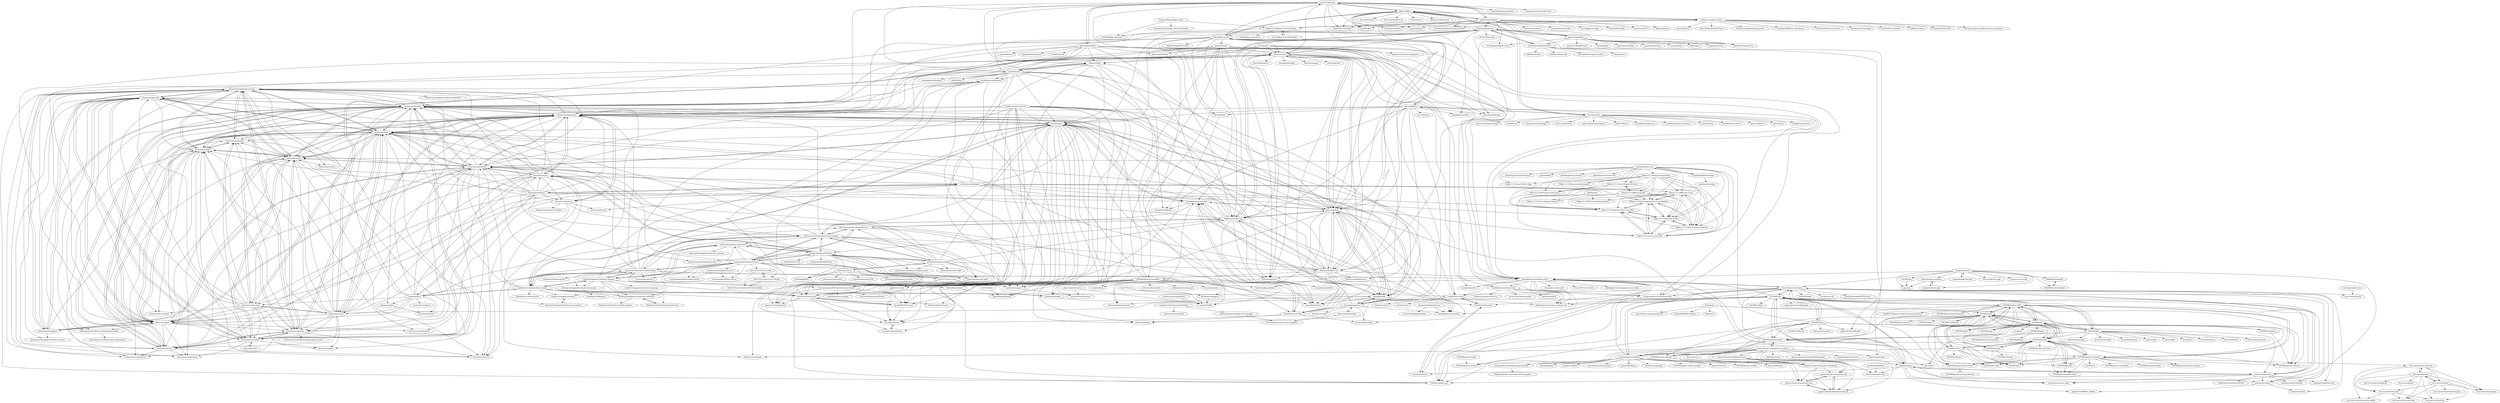 digraph G {
"alainm23/planner" -> "akiraux/Akira"
"alainm23/planner" -> "getting-things-gnome/gtg" ["e"=1]
"alainm23/planner" -> "rafaelmardojai/firefox-gnome-theme" ["e"=1]
"alainm23/planner" -> "johannesjo/super-productivity" ["e"=1]
"alainm23/planner" -> "Ulauncher/Ulauncher" ["e"=1]
"alainm23/planner" -> "lainsce/notejot"
"alainm23/planner" -> "Philip-Scott/Notes-up"
"alainm23/planner" -> "xou816/spot" ["e"=1]
"alainm23/planner" -> "alainm23/byte"
"alainm23/planner" -> "johnfactotum/foliate"
"alainm23/planner" -> "phase1geo/Minder"
"alainm23/planner" -> "elementary/appcenter"
"alainm23/planner" -> "calo001/fondo"
"alainm23/planner" -> "stsdc/monitor"
"alainm23/planner" -> "lainsce/quilter"
"Figma-Linux/figma-linux" -> "akiraux/Akira"
"Figma-Linux/figma-linux" -> "Figma-Linux/figma-linux-font-helper"
"Figma-Linux/figma-linux" -> "puneetsl/lotion" ["e"=1]
"Figma-Linux/figma-linux" -> "Gictorbit/photoshopCClinux" ["e"=1]
"Figma-Linux/figma-linux" -> "TheAssassin/AppImageLauncher" ["e"=1]
"Figma-Linux/figma-linux" -> "vinceliuice/WhiteSur-gtk-theme" ["e"=1]
"Figma-Linux/figma-linux" -> "Gictorbit/illustratorCClinux" ["e"=1]
"Figma-Linux/figma-linux" -> "alainm23/planner"
"Figma-Linux/figma-linux" -> "JoseExposito/touchegg" ["e"=1]
"Figma-Linux/figma-linux" -> "rafaelmardojai/firefox-gnome-theme" ["e"=1]
"Figma-Linux/figma-linux" -> "penpot/penpot" ["e"=1]
"Figma-Linux/figma-linux" -> "yilozt/mutter-rounded" ["e"=1]
"Figma-Linux/figma-linux" -> "shiftkey/desktop" ["e"=1]
"Figma-Linux/figma-linux" -> "Diolinux/PhotoGIMP" ["e"=1]
"Figma-Linux/figma-linux" -> "GSConnect/gnome-shell-extension-gsconnect" ["e"=1]
"elementary/greeter" -> "elementary/applications-menu"
"elementary/greeter" -> "elementary/initial-setup"
"elementary/greeter" -> "elementary/granite"
"elementary/greeter" -> "elementary/files"
"elementary/greeter" -> "elementary/screenshot"
"elementary/greeter" -> "elementary/photos"
"elementary/greeter" -> "elementary/installer"
"elementary/greeter" -> "elementary/switchboard-plug-pantheon-shell"
"elementary/greeter" -> "elementary/wingpanel"
"elementary/greeter" -> "elementary/gala"
"elementary/greeter" -> "elementary/mail"
"elementary/greeter" -> "elementary/wingpanel-indicator-session"
"elementary/greeter" -> "elementary/music"
"elementary/greeter" -> "elementary/notifications"
"elementary/os" -> "elementary/website"
"elementary/os" -> "pantheon-tweaks/pantheon-tweaks"
"elementary/os" -> "elementary/appcenter"
"elementary/os" -> "elementary/granite"
"elementary/os" -> "elementary/icons"
"elementary/os" -> "elementary/code"
"elementary/os" -> "elementary/releases"
"elementary/os" -> "elementary/stylesheet"
"elementary/os" -> "elementary/files"
"elementary/os" -> "Zonnev/elementaryos-firefox-theme"
"elementary/os" -> "elementary/docs"
"elementary/os" -> "elementary/gala"
"elementary/os" -> "elementary/terminal"
"elementary/os" -> "elementary-tweaks/elementary-tweaks"
"elementary/os" -> "elementary/actions"
"akiraux/Akira" -> "meetalva/alva"
"akiraux/Akira" -> "alainm23/planner"
"akiraux/Akira" -> "Figma-Linux/figma-linux"
"akiraux/Akira" -> "rafaelmardojai/firefox-gnome-theme" ["e"=1]
"akiraux/Akira" -> "olive-editor/olive" ["e"=1]
"akiraux/Akira" -> "NatronGitHub/Natron" ["e"=1]
"akiraux/Akira" -> "penpot/penpot" ["e"=1]
"akiraux/Akira" -> "Alecaddd/sequeler"
"akiraux/Akira" -> "tkashkin/GameHub" ["e"=1]
"akiraux/Akira" -> "johnfactotum/foliate"
"akiraux/Akira" -> "lutris/lutris" ["e"=1]
"akiraux/Akira" -> "xou816/spot" ["e"=1]
"akiraux/Akira" -> "Ulauncher/Ulauncher" ["e"=1]
"akiraux/Akira" -> "MaurycyLiebner/enve" ["e"=1]
"akiraux/Akira" -> "bottlesdevs/Bottles" ["e"=1]
"johnfactotum/foliate" -> "babluboy/bookworm"
"johnfactotum/foliate" -> "BasioMeusPuga/Lector" ["e"=1]
"johnfactotum/foliate" -> "Ulauncher/Ulauncher" ["e"=1]
"johnfactotum/foliate" -> "rafaelmardojai/firefox-gnome-theme" ["e"=1]
"johnfactotum/foliate" -> "futurepress/epub.js" ["e"=1]
"johnfactotum/foliate" -> "alainm23/planner"
"johnfactotum/foliate" -> "troyeguo/koodo-reader" ["e"=1]
"johnfactotum/foliate" -> "xournalpp/xournalpp" ["e"=1]
"johnfactotum/foliate" -> "maoschanz/drawing" ["e"=1]
"johnfactotum/foliate" -> "akiraux/Akira"
"johnfactotum/foliate" -> "koreader/koreader" ["e"=1]
"johnfactotum/foliate" -> "xou816/spot" ["e"=1]
"johnfactotum/foliate" -> "davatorium/rofi" ["e"=1]
"johnfactotum/foliate" -> "bottlesdevs/Bottles" ["e"=1]
"johnfactotum/foliate" -> "flatpak/flatpak" ["e"=1]
"babluboy/bookworm" -> "johnfactotum/foliate"
"babluboy/bookworm" -> "michaldaniel/Ebook-Viewer"
"babluboy/bookworm" -> "oguzhaninan/Buka"
"babluboy/bookworm" -> "Philip-Scott/Spice-up"
"babluboy/bookworm" -> "Philip-Scott/Notes-up"
"babluboy/bookworm" -> "lainsce/quilter"
"babluboy/bookworm" -> "BasioMeusPuga/Lector" ["e"=1]
"babluboy/bookworm" -> "jangernert/FeedReader" ["e"=1]
"babluboy/bookworm" -> "michaldaniel/ebook-viewer"
"babluboy/bookworm" -> "lainsce/notejot"
"babluboy/bookworm" -> "iabem97/komorebi" ["e"=1]
"babluboy/bookworm" -> "elementary/appcenter"
"babluboy/bookworm" -> "Alecaddd/sequeler"
"babluboy/bookworm" -> "harveycabaguio/firefox-elementary-theme"
"babluboy/bookworm" -> "stsdc/monitor"
"michaldaniel/Ebook-Viewer" -> "haecker-felix/gradio" ["e"=1]
"michaldaniel/Ebook-Viewer" -> "babluboy/bookworm"
"michaldaniel/Ebook-Viewer" -> "martamilakovic/gnome-books"
"michaldaniel/Ebook-Viewer" -> "gkarsay/parlatype" ["e"=1]
"michaldaniel/Ebook-Viewer" -> "sakisds/pPub"
"michaldaniel/Ebook-Viewer" -> "kd8bny/cumulus" ["e"=1]
"tryvin/figma-linux-font-helper" -> "Figma-Linux/figma-linux-font-helper"
"phase1geo/Minder" -> "Philip-Scott/Notes-up"
"phase1geo/Minder" -> "lcallarec/live-chart"
"phase1geo/Minder" -> "elementary/granite"
"phase1geo/Minder" -> "juzzlin/Heimer" ["e"=1]
"phase1geo/Minder" -> "alainm23/planner"
"phase1geo/Minder" -> "phase1geo/Outliner"
"phase1geo/Minder" -> "elementary/appcenter"
"phase1geo/Minder" -> "RajSolai/TextSnatcher" ["e"=1]
"phase1geo/Minder" -> "calo001/fondo"
"phase1geo/Minder" -> "benwaffle/vala-language-server"
"phase1geo/Minder" -> "lainsce/quilter"
"phase1geo/Minder" -> "tchx84/Flatseal" ["e"=1]
"phase1geo/Minder" -> "maoschanz/drawing" ["e"=1]
"phase1geo/Minder" -> "lainsce/notejot"
"phase1geo/Minder" -> "alainm23/byte"
"GNOME/gjs" -> "cgjs/cgjs"
"lainsce/notejot" -> "lainsce/quilter"
"lainsce/notejot" -> "dahenson/agenda"
"lainsce/notejot" -> "lainsce/dot-matrix" ["e"=1]
"lainsce/notejot" -> "desiderantes/awesome-vala"
"lainsce/notejot" -> "phastmike/vala-circular-progress-bar"
"lainsce/notejot" -> "elementary/granite"
"lainsce/notejot" -> "benwaffle/vala-language-server"
"lainsce/notejot" -> "elementary/gala"
"lainsce/notejot" -> "cassidyjames/dippi"
"lainsce/notejot" -> "RonnyDo/ColorPicker"
"lainsce/notejot" -> "design-patterns-for-humans/vala"
"lainsce/notejot" -> "alainm23/byte"
"lainsce/notejot" -> "Rafostar/clapper" ["e"=1]
"lainsce/notejot" -> "elementary/code"
"lainsce/notejot" -> "lainsce/khronos"
"btd1337/eOS-Sierra-Gtk" -> "btd1337/La-Sierra-Icon-Theme"
"btd1337/eOS-Sierra-Gtk" -> "btd1337/Cairo-Dock-macOS-Sierra-Style"
"meetalva/alva" -> "akiraux/Akira"
"meetalva/alva" -> "airbnb/Lona" ["e"=1]
"meetalva/alva" -> "brainly/html-sketchapp" ["e"=1]
"meetalva/alva" -> "fireworq/fireworq" ["e"=1]
"meetalva/alva" -> "Alecaddd/Akira"
"meetalva/alva" -> "seek-oss/html-sketchapp-cli" ["e"=1]
"meetalva/alva" -> "hql287/Manta" ["e"=1]
"meetalva/alva" -> "google/boardgame.io" ["e"=1]
"meetalva/alva" -> "sureskumar/sketch-isometric" ["e"=1]
"meetalva/alva" -> "rsms/interface" ["e"=1]
"meetalva/alva" -> "facebook/Docusaurus" ["e"=1]
"meetalva/alva" -> "kactus-io/kactus" ["e"=1]
"meetalva/alva" -> "uxbox/uxbox" ["e"=1]
"meetalva/alva" -> "jxnblk/styled-system" ["e"=1]
"meetalva/alva" -> "interactivethings/catalog" ["e"=1]
"ricotz/plank" -> "elementary/stylesheet"
"ricotz/plank" -> "alcadica/develop"
"ricotz/plank" -> "dahenson/agenda"
"ricotz/plank" -> "elementary/granite"
"ricotz/plank" -> "lainsce/notejot"
"ricotz/plank" -> "design-patterns-for-humans/vala"
"ricotz/plank" -> "rilian-la-te/vala-panel-appmenu" ["e"=1]
"ricotz/plank" -> "elementary/gala"
"elementary-tweaks/elementary-tweaks" -> "mank319/elementaryPlus"
"elementary-tweaks/elementary-tweaks" -> "pantheon-tweaks/pantheon-tweaks"
"elementary-tweaks/elementary-tweaks" -> "surajmandalcell/elementary-x"
"elementary-tweaks/elementary-tweaks" -> "zant95/elementary-dropbox"
"elementary-tweaks/elementary-tweaks" -> "kleinrein/awesome-elementaryos"
"elementary-tweaks/elementary-tweaks" -> "elementary/appcenter"
"elementary-tweaks/elementary-tweaks" -> "btd1337/urutau-icons"
"elementary-tweaks/elementary-tweaks" -> "mdh34/elementary-indicators"
"elementary-tweaks/elementary-tweaks" -> "Philip-Scott/Notes-up"
"elementary-tweaks/elementary-tweaks" -> "elementary/files"
"elementary-tweaks/elementary-tweaks" -> "elementary/icons"
"elementary-tweaks/elementary-tweaks" -> "Zonnev/elementaryos-firefox-theme"
"elementary-tweaks/elementary-tweaks" -> "Philip-Scott/Spice-up"
"elementary-tweaks/elementary-tweaks" -> "quassy/elementary-apps"
"elementary-tweaks/elementary-tweaks" -> "hannesschulze/conecto"
"Debian/apt" -> "Debian/README.Debian"
"Debian/apt" -> "GNOME/gedit"
"Debian/apt" -> "Debian/dcs"
"Debian/apt" -> "rpm-software-management/dnf" ["e"=1]
"Debian/apt" -> "GNOME/gnome-software"
"SubhadeepJasu/Ensembles" -> "SubhadeepJasu/hemera"
"SubhadeepJasu/Ensembles" -> "stsdc/monitor"
"SubhadeepJasu/Ensembles" -> "SubhadeepJasu/pebbles"
"SubhadeepJasu/Ensembles" -> "ChildishGiant/mixer"
"SubhadeepJasu/Ensembles" -> "candiedoperation/marquer"
"SubhadeepJasu/Ensembles" -> "avojak/iridium"
"SubhadeepJasu/Ensembles" -> "ryonakano/reco"
"SubhadeepJasu/Ensembles" -> "phoneybadger/picker"
"SubhadeepJasu/Ensembles" -> "lcallarec/live-chart"
"SubhadeepJasu/Ensembles" -> "aprilis/messenger"
"SubhadeepJasu/Ensembles" -> "bluesabre/darkbar"
"SubhadeepJasu/Ensembles" -> "dcharles525/Caroline"
"SubhadeepJasu/Ensembles" -> "elementary/granite"
"SubhadeepJasu/Ensembles" -> "hannesschulze/conecto"
"SubhadeepJasu/Ensembles" -> "vyvyhenry/lienoanhhe"
"GNOME/vala" -> "valum-framework/valum"
"GNOME/vala" -> "benwaffle/vala-language-server"
"GNOME/vala" -> "Valama/valama"
"GNOME/vala" -> "rastersoft/autovala"
"GNOME/vala" -> "nemequ/vala-extra-vapis"
"GNOME/vala" -> "GNOME/gtk"
"GNOME/vala" -> "chergert/gnome-builder"
"GNOME/vala" -> "antono/vala-object"
"GNOME/vala" -> "GNOME/gnome-builder"
"GNOME/vala" -> "Valadoc/valadoc-org"
"GNOME/vala" -> "gregorej/vala-intellij-plugin"
"GNOME/vala" -> "GNOME/geary"
"GNOME/vala" -> "GNOME/gnome-shell"
"GNOME/vala" -> "elementary/code"
"GNOME/vala" -> "GNOME/valadoc"
"GNOME/epiphany" -> "GNOME/gnome-software"
"elementary/stylesheet" -> "elementary/icons"
"elementary/stylesheet" -> "elementary/granite"
"elementary/stylesheet" -> "elementary/music"
"elementary/stylesheet" -> "elementary/applications-menu"
"elementary/stylesheet" -> "elementary/wingpanel"
"elementary/stylesheet" -> "elementary/gala"
"elementary/stylesheet" -> "elementary/photos"
"elementary/stylesheet" -> "elementary/appcenter"
"elementary/stylesheet" -> "elementary/files"
"elementary/stylesheet" -> "elementary/mail"
"elementary/stylesheet" -> "elementary/greeter"
"elementary/stylesheet" -> "elementary/installer"
"elementary/stylesheet" -> "elementary/calendar"
"elementary/stylesheet" -> "stsdc/monitor"
"elementary/stylesheet" -> "elementary/camera"
"elementary/website" -> "elementary/appcenter"
"elementary/website" -> "elementary/os"
"elementary/website" -> "elementary/stylesheet"
"elementary/website" -> "elementary/files"
"elementary/website" -> "elementary/houston"
"elementary/website" -> "elementary/icons"
"elementary/website" -> "elementary/wallpapers"
"elementary/website" -> "elementary/granite"
"elementary/website" -> "elementary/code"
"elementary/website" -> "elementary/terminal"
"elementary/website" -> "elementary-tweaks/elementary-tweaks"
"elementary/website" -> "elementary/applications-menu"
"elementary/website" -> "elementary/mail"
"elementary/website" -> "donadigo/eddy"
"elementary/website" -> "davidmhewitt/torrential"
"oguzhaninan/Buka" -> "babluboy/bookworm"
"oguzhaninan/Buka" -> "michaldaniel/ebook-viewer"
"oguzhaninan/Buka" -> "oguzhaninan/korkut"
"oguzhaninan/Buka" -> "johnfactotum/foliate"
"oguzhaninan/Buka" -> "oguzhaninan/Stacer" ["e"=1]
"oguzhaninan/Buka" -> "ecrmnn/minta" ["e"=1]
"oguzhaninan/Buka" -> "BasioMeusPuga/Lector" ["e"=1]
"oguzhaninan/Buka" -> "michaldaniel/Ebook-Viewer"
"oguzhaninan/Buka" -> "HR/Crypter" ["e"=1]
"oguzhaninan/Buka" -> "sagargurtu/lector"
"oguzhaninan/Buka" -> "geek1011/BookBrowser" ["e"=1]
"oguzhaninan/Buka" -> "mtobeiyf/pile" ["e"=1]
"elementary/calendar" -> "elementary/photos"
"elementary/calendar" -> "elementary/applications-menu"
"elementary/calendar" -> "elementary/calculator"
"elementary/calendar" -> "elementary/switchboard"
"elementary/calendar" -> "elementary/camera"
"elementary/calendar" -> "elementary/switchboard-plug-onlineaccounts"
"elementary/calendar" -> "elementary/files"
"elementary/calendar" -> "elementary/installer"
"elementary/calendar" -> "elementary/music"
"elementary/calendar" -> "elementary/mail"
"elementary/code" -> "elementary/files"
"elementary/code" -> "elementary/applications-menu"
"elementary/code" -> "elementary/terminal"
"elementary/code" -> "elementary/appcenter"
"elementary/code" -> "elementary/mail"
"elementary/code" -> "elementary/granite"
"elementary/code" -> "elementary/tasks"
"elementary/code" -> "elementary/calendar"
"elementary/code" -> "elementary/calculator"
"elementary/code" -> "elementary/music"
"elementary/code" -> "elementary/stylesheet"
"elementary/code" -> "elementary/photos"
"elementary/code" -> "elementary/installer"
"elementary/code" -> "elementary/gala"
"elementary/code" -> "lainsce/notejot"
"elementary/granite" -> "elementary/files"
"elementary/granite" -> "elementary/greeter"
"elementary/granite" -> "elementary/wingpanel"
"elementary/granite" -> "elementary/gala"
"elementary/granite" -> "elementary/music"
"elementary/granite" -> "elementary/stylesheet"
"elementary/granite" -> "elementary/applications-menu"
"elementary/granite" -> "elementary/mail"
"elementary/granite" -> "elementary/photos"
"elementary/granite" -> "elementary/switchboard-plug-pantheon-shell"
"elementary/granite" -> "stsdc/monitor"
"elementary/granite" -> "elementary/docs"
"elementary/granite" -> "elementary/installer"
"elementary/granite" -> "elementary/calculator"
"elementary/granite" -> "elementary/appcenter"
"gnome-design-team/gnome-hig" -> "gnome-design-team/gnome-web"
"gnome-design-team/gnome-hig" -> "gnome-design-team/gnome-theme"
"gnome-design-team/gnome-icons" -> "gnome-design-team/gnome-theme"
"gnome-design-team/gnome-icons" -> "gnome-design-team/gnome-hig"
"gnome-design-team/gnome-icons" -> "gnome-design-team/gnome-web"
"gnome-design-team/gnome-icons" -> "gnome-design-team/gnome-marketing"
"gnome-design-team/gnome-marketing" -> "gnome-design-team/gnome-theme"
"gnome-design-team/gnome-marketing" -> "gnome-design-team/gnome-web"
"gnome-design-team/gnome-marketing" -> "gnome-design-team/gnome-hig"
"gnome-design-team/gnome-mockups" -> "gnome-design-team/gnome-icons"
"gnome-design-team/gnome-mockups" -> "gnome-design-team/gnome-theme"
"gnome-design-team/gnome-mockups" -> "gnome-design-team/gnome-hig"
"gnome-design-team/gnome-mockups" -> "gnome-design-team/gnome-web"
"gnome-design-team/gnome-mockups" -> "chergert/gnome-builder"
"gnome-design-team/gnome-mockups" -> "gnome-design-team/gnome-marketing"
"gnome-design-team/gnome-mockups" -> "elementary/mockups"
"gnome-design-team/gnome-mockups" -> "GNOME/gnome-builder"
"gnome-design-team/gnome-mockups" -> "chpii/Headerbar" ["e"=1]
"gnome-design-team/gnome-mockups" -> "gnome-integration-team/firefox-gnome" ["e"=1]
"gnome-design-team/gnome-mockups" -> "holylobster/nuntius-linux" ["e"=1]
"gnome-design-team/gnome-mockups" -> "gkarsay/parlatype" ["e"=1]
"gnome-design-team/gnome-mockups" -> "chergert/gnome-desktop-programming"
"gnome-design-team/gnome-mockups" -> "gnunn1/terminix" ["e"=1]
"gnome-design-team/gnome-theme" -> "gnome-design-team/gnome-web"
"gnome-design-team/gnome-theme" -> "gnome-design-team/gnome-hig"
"gnome-design-team/gnome-web" -> "gnome-design-team/gnome-theme"
"gnome-design-team/gnome-web" -> "gnome-design-team/gnome-hig"
"GNOME/gnome-builder" -> "chergert/gnome-builder"
"GNOME/gnome-builder" -> "valum-framework/valum"
"GNOME/gnome-builder" -> "benwaffle/vala-language-server"
"GNOME/gnome-builder" -> "rastersoft/autovala"
"GNOME/gnome-builder" -> "Valadoc/valadoc-org"
"GNOME/gnome-builder" -> "gnome-design-team/gnome-mockups"
"GNOME/gnome-builder" -> "Valama/valama"
"Alecaddd/Akira" -> "Alecaddd/sequeler"
"Alecaddd/Akira" -> "Philip-Scott/Spice-up"
"Alecaddd/Akira" -> "meetalva/alva"
"Alecaddd/Akira" -> "lainsce/quilter"
"Alecaddd/Akira" -> "elementary/appcenter"
"Alecaddd/Akira" -> "stsdc/monitor"
"Alecaddd/Akira" -> "benwaffle/vala-language-server"
"Alecaddd/Akira" -> "Philip-Scott/libgtkcanvas"
"Alecaddd/Akira" -> "gyan000/EOSConnect"
"Alecaddd/Akira" -> "p-e-w/plotinus" ["e"=1]
"Alecaddd/Akira" -> "maoschanz/drawing" ["e"=1]
"Alecaddd/Akira" -> "donadigo/appeditor"
"Alecaddd/Akira" -> "Alecaddd/taxi"
"Alecaddd/Akira" -> "Philip-Scott/Notes-up"
"Alecaddd/Akira" -> "tkashkin/GameHub" ["e"=1]
"Alecaddd/sequeler" -> "Alecaddd/Akira"
"Alecaddd/sequeler" -> "Alecaddd/taxi"
"Alecaddd/sequeler" -> "Philip-Scott/Spice-up"
"Alecaddd/sequeler" -> "lainsce/quilter"
"Alecaddd/sequeler" -> "elementary/appcenter"
"Alecaddd/sequeler" -> "Philip-Scott/Notes-up"
"Alecaddd/sequeler" -> "benwaffle/vala-language-server"
"Alecaddd/sequeler" -> "lainsce/notejot"
"Alecaddd/sequeler" -> "davidmhewitt/torrential"
"Alecaddd/sequeler" -> "TablePlus/TablePlus-Linux"
"Alecaddd/sequeler" -> "akiraux/Akira"
"Alecaddd/sequeler" -> "elementary/granite"
"Alecaddd/sequeler" -> "parnold-x/nasc"
"Alecaddd/sequeler" -> "stsdc/monitor"
"Alecaddd/sequeler" -> "alainm23/planner"
"GNOME/gtk" -> "GNOME/glib"
"GNOME/gtk" -> "GNOME/gnome-shell"
"GNOME/gtk" -> "GNOME/nautilus"
"GNOME/gtk" -> "GNOME/vala"
"GNOME/gtk" -> "GNOME/gedit"
"GNOME/gtk" -> "GNOME/gimp" ["e"=1]
"GNOME/gtk" -> "GNOME/gnome-builder"
"GNOME/gtk" -> "GNOME/gnome-terminal"
"GNOME/gtk" -> "GNOME/glade"
"GNOME/gtk" -> "GNOME/mutter"
"GNOME/gtk" -> "GNOME/gtkmm"
"GNOME/gtk" -> "gtk-rs/gtk" ["e"=1]
"GNOME/gtk" -> "qt/qtbase" ["e"=1]
"GNOME/gtk" -> "GNOME/gnome-software"
"GNOME/gtk" -> "GNOME/epiphany"
"elementary/installer" -> "elementary/initial-setup"
"elementary/installer" -> "elementary/applications-menu"
"elementary/installer" -> "pop-os/distinst"
"elementary/installer" -> "elementary/calendar"
"elementary/installer" -> "elementary/photos"
"elementary/installer" -> "elementary/greeter"
"elementary/installer" -> "elementary/tasks"
"elementary/installer" -> "elementary/music"
"elementary/installer" -> "elementary/mail"
"elementary/installer" -> "elementary/calculator"
"elementary/installer" -> "elementary/granite"
"pop-os/distinst" -> "elementary/installer"
"lainsce/quilter" -> "lainsce/notejot"
"lainsce/quilter" -> "davidmhewitt/torrential"
"lainsce/quilter" -> "artemanufrij/imageburner"
"lainsce/quilter" -> "Philip-Scott/Spice-up"
"lainsce/quilter" -> "donadigo/eddy"
"lainsce/quilter" -> "Philip-Scott/Notes-up"
"lainsce/quilter" -> "ryonakano/writer"
"lainsce/quilter" -> "danrabbit/nimbus"
"lainsce/quilter" -> "donadigo/appeditor"
"lainsce/quilter" -> "Valadoc/valadoc-org"
"lainsce/quilter" -> "donadigo/elementary-ide"
"lainsce/quilter" -> "RonnyDo/ColorPicker"
"lainsce/quilter" -> "alainm23/byte"
"lainsce/quilter" -> "elementary/granite"
"lainsce/quilter" -> "artemanufrij/webpin"
"GNOME/gnome-shell" -> "GNOME/nautilus"
"GNOME/gnome-shell" -> "GNOME/gtk"
"GNOME/gnome-shell" -> "GNOME/gnome-terminal"
"GNOME/gnome-shell" -> "GNOME/mutter"
"GNOME/gnome-shell" -> "GNOME/gedit"
"GNOME/gnome-shell" -> "GNOME/evince"
"GNOME/gnome-shell" -> "GNOME/gnome-builder"
"GNOME/gnome-shell" -> "GNOME/vala"
"GNOME/gnome-shell" -> "GNOME/gnome-software"
"GNOME/gnome-shell" -> "GNOME/gnome-control-center"
"GNOME/gnome-shell" -> "GNOME/gdm"
"GNOME/gnome-shell" -> "GNOME/glib"
"GNOME/gnome-shell" -> "GNOME/gimp" ["e"=1]
"GNOME/gnome-shell" -> "julio641742/gnome-shell-extension-reference" ["e"=1]
"GNOME/gnome-shell" -> "GNOME/gnome-shell-extensions"
"GNOME/glib" -> "GNOME/gtk"
"GNOME/glib" -> "lattera/glibc" ["e"=1]
"GNOME/glib" -> "tboox/tbox" ["e"=1]
"GNOME/glib" -> "rustyrussell/ccan" ["e"=1]
"GNOME/glib" -> "GNOME/vala"
"GNOME/glib" -> "GNOME/gnome-shell"
"GNOME/glib" -> "GNOME/gnome-builder"
"GNOME/glib" -> "GNOME/gedit"
"GNOME/glib" -> "activesys/libcstl" ["e"=1]
"GNOME/glib" -> "GNOME/nautilus"
"GNOME/glib" -> "GStreamer/gstreamer" ["e"=1]
"GNOME/glib" -> "HardySimpson/zlog" ["e"=1]
"GNOME/glib" -> "attractivechaos/klib" ["e"=1]
"GNOME/glib" -> "mesonbuild/meson" ["e"=1]
"GNOME/glib" -> "bminor/glibc" ["e"=1]
"elementary/terminal" -> "elementary/files"
"elementary/terminal" -> "elementary/photos"
"elementary/terminal" -> "elementary/calendar"
"elementary/terminal" -> "elementary/applications-menu"
"elementary/terminal" -> "elementary/code"
"elementary/terminal" -> "elementary/installer"
"elementary/terminal" -> "elementary/appcenter"
"elementary/terminal" -> "elementary/music"
"elementary/terminal" -> "elementary/mail"
"elementary/terminal" -> "elementary/granite"
"elementary/terminal" -> "elementary/gala"
"elementary/terminal" -> "elementary/calculator"
"elementary/terminal" -> "elementary/tasks"
"elementary/terminal" -> "elementary/screenshot"
"elementary/terminal" -> "elementary/greeter"
"GNOME/gnome-terminal" -> "GNOME/nautilus"
"GNOME/gnome-terminal" -> "GNOME/gnome-software"
"GNOME/gnome-terminal" -> "GNOME/gedit"
"GNOME/gnome-terminal" -> "GNOME/vte"
"GNOME/gnome-terminal" -> "GNOME/file-roller"
"GNOME/gnome-terminal" -> "xfce-mirror/xfce4-terminal"
"GNOME/gnome-terminal" -> "GNOME/gnome-shell"
"GNOME/gnome-terminal" -> "GNOME/gnome-disk-utility"
"GNOME/gnome-terminal" -> "GNOME/gdm"
"GNOME/gnome-terminal" -> "GNOME/gnome-screenshot"
"GNOME/gnome-terminal" -> "GNOME/gnome-system-monitor"
"GNOME/gnome-terminal" -> "GNOME/gnome-desktop"
"GNOME/gnome-terminal" -> "GNOME/gparted"
"GNOME/gnome-terminal" -> "GNOME/gnome-control-center"
"louis77/tuner" -> "sergius02/QRit"
"louis77/tuner" -> "DevAlien/workspaces"
"calo001/fondo" -> "alainm23/byte"
"calo001/fondo" -> "danrabbit/lookbook"
"calo001/fondo" -> "aggalex/Contacts"
"calo001/fondo" -> "stsdc/monitor"
"calo001/fondo" -> "elementary/granite"
"calo001/fondo" -> "calo001/luna"
"calo001/fondo" -> "cassidyjames/ephemeral"
"calo001/fondo" -> "alcadica/develop"
"calo001/fondo" -> "lainsce/notejot"
"calo001/fondo" -> "ryonakano/writer"
"calo001/fondo" -> "Valadoc/valadoc-org"
"calo001/fondo" -> "cassidyjames/ideogram"
"calo001/fondo" -> "donadigo/eddy"
"calo001/fondo" -> "lainsce/quilter"
"elementary/icons" -> "elementary/stylesheet"
"elementary/icons" -> "elementary/applications-menu"
"elementary/icons" -> "mank319/elementaryPlus"
"elementary/icons" -> "shimmerproject/elementary-xfce" ["e"=1]
"elementary/icons" -> "elementary/granite"
"elementary/icons" -> "elementary/appcenter"
"elementary/icons" -> "elementary/mockups"
"elementary/icons" -> "elementary/files"
"elementary/icons" -> "elementary/greeter"
"elementary/icons" -> "elementary/gala"
"elementary/icons" -> "elementary/wallpapers"
"elementary/icons" -> "elementary/code"
"elementary/icons" -> "elementary/houston"
"elementary/icons" -> "elementary/music"
"elementary/icons" -> "elementary/photos"
"GNOME/evince" -> "GNOME/nautilus"
"GNOME/evince" -> "GNOME/gedit"
"GNOME/evince" -> "GNOME/gnome-calendar"
"GNOME/evince" -> "GNOME/file-roller"
"GNOME/evince" -> "GNOME/gnome-shell"
"GNOME/evince" -> "GNOME/gnome-terminal"
"GNOME/evince" -> "GNOME/gnome-control-center"
"GNOME/evince" -> "GNOME/gdm"
"GNOME/evince" -> "GNOME/gparted"
"GNOME/evince" -> "GNOME/gthumb"
"MvBonin/switchboard-plug-indicators" -> "MvBonin/wingpanel-community-indicators"
"MvBonin/wingpanel-community-indicators" -> "MvBonin/switchboard-plug-indicators"
"MvBonin/wingpanel-community-indicators" -> "Romchec/elementary-OS-gtk2-support"
"PlugaruT/wingpanel-monitor" -> "PlugaruT/wingpanel-indicator-sys-monitor"
"Zonnev/elementaryos-firefox-theme" -> "harveycabaguio/firefox-elementary-theme"
"Zonnev/elementaryos-firefox-theme" -> "pantheon-tweaks/pantheon-tweaks"
"Zonnev/elementaryos-firefox-theme" -> "hannesschulze/conecto"
"Zonnev/elementaryos-firefox-theme" -> "stsdc/monitor"
"Zonnev/elementaryos-firefox-theme" -> "Lafydev/wingpanel-indicator-ayatana"
"Zonnev/elementaryos-firefox-theme" -> "elementary/appcenter"
"Zonnev/elementaryos-firefox-theme" -> "elementary/stylesheet"
"Zonnev/elementaryos-firefox-theme" -> "surajmandalcell/elementary-x"
"Zonnev/elementaryos-firefox-theme" -> "meisenzahl/upgrade"
"Zonnev/elementaryos-firefox-theme" -> "elementary/files"
"Zonnev/elementaryos-firefox-theme" -> "benwaffle/vala-language-server"
"Zonnev/elementaryos-firefox-theme" -> "elementary/blog-template"
"Zonnev/elementaryos-firefox-theme" -> "kleinrein/awesome-elementaryos"
"Zonnev/elementaryos-firefox-theme" -> "cassidyjames/ephemeral"
"Zonnev/elementaryos-firefox-theme" -> "btd1337/urutau-icons"
"desiderantes/awesome-vala" -> "design-patterns-for-humans/vala"
"desiderantes/awesome-vala" -> "PerfectCarl/vala-stacktrace"
"desiderantes/awesome-vala" -> "gerito1/vala-gtk-examples"
"desiderantes/awesome-vala" -> "phastmike/vala-circular-progress-bar"
"desiderantes/awesome-vala" -> "nahuelwexd/Vadi"
"pantheon-tweaks/pantheon-tweaks" -> "Lafydev/wingpanel-indicator-ayatana"
"pantheon-tweaks/pantheon-tweaks" -> "elementary-tweaks/elementary-tweaks"
"pantheon-tweaks/pantheon-tweaks" -> "Zonnev/elementaryos-firefox-theme"
"pantheon-tweaks/pantheon-tweaks" -> "stsdc/monitor"
"pantheon-tweaks/pantheon-tweaks" -> "hannesschulze/conecto"
"pantheon-tweaks/pantheon-tweaks" -> "elementary/granite"
"pantheon-tweaks/pantheon-tweaks" -> "elementary/stylesheet"
"pantheon-tweaks/pantheon-tweaks" -> "Mohelm97/screenrecorder"
"pantheon-tweaks/pantheon-tweaks" -> "MvBonin/wingpanel-community-indicators"
"pantheon-tweaks/pantheon-tweaks" -> "elementary/files"
"pantheon-tweaks/pantheon-tweaks" -> "elementary/os"
"pantheon-tweaks/pantheon-tweaks" -> "PlugaruT/wingpanel-monitor"
"pantheon-tweaks/pantheon-tweaks" -> "gyan000/EOSConnect"
"pantheon-tweaks/pantheon-tweaks" -> "donadigo/eddy"
"pantheon-tweaks/pantheon-tweaks" -> "bluesabre/darkbar"
"surajmandalcell/elementary-x" -> "elementary-tweaks/elementary-tweaks"
"surajmandalcell/elementary-x" -> "surajmandalcell/plank-themes-x"
"surajmandalcell/elementary-x" -> "hannesschulze/conecto"
"surajmandalcell/elementary-x" -> "mdh34/elementary-indicators"
"surajmandalcell/elementary-x" -> "btd1337/eOS-Sierra-Gtk"
"surajmandalcell/elementary-x" -> "mank319/elementaryPlus"
"surajmandalcell/elementary-x" -> "kleinrein/awesome-elementaryos"
"surajmandalcell/elementary-x" -> "btd1337/La-Sierra-Icon-Theme"
"surajmandalcell/elementary-x" -> "surajmandalcell/elementary-remiX"
"surajmandalcell/elementary-x" -> "Zonnev/elementaryos-firefox-theme"
"surajmandalcell/elementary-x" -> "elementary/stylesheet"
"surajmandalcell/elementary-x" -> "surajmandalcell/Slate-theme"
"surajmandalcell/elementary-x" -> "btd1337/urutau-icons"
"surajmandalcell/elementary-x" -> "MvBonin/wingpanel-community-indicators"
"surajmandalcell/elementary-x" -> "Lafydev/wingpanel-indicator-ayatana"
"zant95/elementary-dropbox" -> "mank319/elementaryPlus"
"zant95/elementary-dropbox" -> "elementary-tweaks/elementary-tweaks"
"zant95/elementary-dropbox" -> "nathandyer/elementary-dropbox-mods"
"zant95/elementary-dropbox" -> "Philip-Scott/Notes-up"
"zant95/elementary-dropbox" -> "mdh34/elementary-indicators"
"zant95/elementary-dropbox" -> "elementary/mvp"
"zant95/elementary-dropbox" -> "Philip-Scott/Spice-up"
"zant95/elementary-dropbox" -> "kleinrein/awesome-elementaryos"
"zant95/elementary-dropbox" -> "varlesh/elementary-add"
"zant95/elementary-dropbox" -> "quassy/elementary-apps"
"zant95/elementary-dropbox" -> "aprilis/messenger"
"zant95/elementary-dropbox" -> "elementary/stylesheet"
"zant95/elementary-dropbox" -> "elementary/icons"
"zant95/elementary-dropbox" -> "stsdc/monitor"
"elementary/appcenter" -> "elementary/files"
"elementary/appcenter" -> "elementary/houston"
"elementary/appcenter" -> "elementary/applications-menu"
"elementary/appcenter" -> "elementary/granite"
"elementary/appcenter" -> "elementary/stylesheet"
"elementary/appcenter" -> "elementary/photos"
"elementary/appcenter" -> "elementary/installer"
"elementary/appcenter" -> "elementary/gala"
"elementary/appcenter" -> "elementary/mail"
"elementary/appcenter" -> "elementary/code"
"elementary/appcenter" -> "elementary/terminal"
"elementary/appcenter" -> "elementary/calendar"
"elementary/appcenter" -> "cassidyjames/ephemeral"
"elementary/appcenter" -> "stsdc/monitor"
"elementary/appcenter" -> "elementary/icons"
"GNOME/nautilus" -> "GNOME/gnome-terminal"
"GNOME/nautilus" -> "GNOME/gnome-software"
"GNOME/nautilus" -> "GNOME/gedit"
"GNOME/nautilus" -> "GNOME/gdm"
"GNOME/nautilus" -> "GNOME/gnome-calendar"
"GNOME/nautilus" -> "GNOME/gnome-shell"
"GNOME/nautilus" -> "GNOME/evince"
"GNOME/nautilus" -> "GNOME/mutter"
"GNOME/nautilus" -> "GNOME/file-roller"
"GNOME/nautilus" -> "GNOME/gparted"
"GNOME/nautilus" -> "GNOME/gtk"
"GNOME/nautilus" -> "GNOME/gnome-calculator"
"GNOME/nautilus" -> "GNOME/gnome-control-center"
"GNOME/nautilus" -> "GNOME/gnome-system-monitor"
"GNOME/nautilus" -> "GNOME/gnome-disk-utility"
"GNOME/rhythmbox" -> "GNOME/gedit"
"chergert/gnome-builder" -> "GNOME/gnome-builder"
"chergert/gnome-builder" -> "chergert/gnome-desktop-programming"
"chergert/gnome-builder" -> "gnome-design-team/gnome-mockups"
"chergert/gnome-builder" -> "valum-framework/valum"
"chergert/gnome-builder" -> "GNOME/vala"
"chergert/gnome-builder" -> "Valama/valama"
"chergert/gnome-builder" -> "alexlarsson/xdg-app"
"chergert/gnome-builder" -> "ebassi/graphene" ["e"=1]
"chergert/gnome-builder" -> "baedert/corebird" ["e"=1]
"chergert/gnome-builder" -> "mmstick/systemd-manager" ["e"=1]
"chergert/gnome-builder" -> "gnunn1/terminix" ["e"=1]
"chergert/gnome-builder" -> "chergert/libdazzle"
"chergert/gnome-builder" -> "flobrosch/valadoc-org"
"chergert/gnome-builder" -> "gtk-rs/gtk" ["e"=1]
"chergert/gnome-builder" -> "gnumdk/lollypop" ["e"=1]
"chergert/gnome-desktop-programming" -> "Wutzara/gnome-university-code-examples"
"Philip-Scott/Spice-up" -> "Philip-Scott/Notes-up"
"Philip-Scott/Spice-up" -> "lainsce/quilter"
"Philip-Scott/Spice-up" -> "davidmhewitt/torrential"
"Philip-Scott/Spice-up" -> "elementary/appcenter"
"Philip-Scott/Spice-up" -> "lainsce/notejot"
"Philip-Scott/Spice-up" -> "danrabbit/nimbus"
"Philip-Scott/Spice-up" -> "stsdc/monitor"
"Philip-Scott/Spice-up" -> "donadigo/eddy"
"Philip-Scott/Spice-up" -> "donadigo/elementary-ide"
"Philip-Scott/Spice-up" -> "elementary/files"
"Philip-Scott/Spice-up" -> "dahenson/agenda"
"Philip-Scott/Spice-up" -> "benwaffle/vala-language-server"
"Philip-Scott/Spice-up" -> "RonnyDo/ColorPicker"
"Philip-Scott/Spice-up" -> "Philip-Scott/libgtkcanvas"
"Philip-Scott/Spice-up" -> "SubhadeepJasu/Ensembles"
"GNOME/gparted" -> "GNOME/gnome-disk-utility"
"GNOME/gparted" -> "GNOME/nautilus"
"elementary/mvp" -> "mank319/elementaryPlus"
"elementary/mvp" -> "elementary/mockups"
"elementary/mvp" -> "I-hate-farms/elementary-tweaks"
"elementary/mvp" -> "birdieapp/birdie" ["e"=1]
"elementary/mvp" -> "zant95/elementary-dropbox"
"elementary/mvp" -> "elementary/web-styles"
"elementary/mvp" -> "nateify/elementary-CSS"
"elementary/mvp" -> "quassy/elementary-apps"
"GNOME/gedit" -> "GNOME/nautilus"
"GNOME/gedit" -> "GNOME/gnome-terminal"
"GNOME/gedit" -> "GNOME/gtk"
"GNOME/gedit" -> "GNOME/rhythmbox"
"GNOME/gedit" -> "GNOME/gparted"
"GNOME/gedit" -> "GNOME/evince"
"GNOME/gedit" -> "GNOME/gnome-shell"
"GNOME/gedit" -> "GNOME/gnome-calendar"
"GNOME/gedit" -> "GNOME/file-roller"
"GNOME/gedit" -> "GNOME/gdm"
"GNOME/gedit" -> "GNOME/gtksourceview"
"GNOME/gedit" -> "GNOME/gnome-control-center"
"GNOME/gedit" -> "GNOME/glade"
"GNOME/gedit" -> "GNOME/gnome-builder"
"GNOME/gedit" -> "GNOME/totem"
"alexellis/docker-arm" -> "Mikerr1111/Geomapping-with-Unity-Mapbox"
"alexellis/docker-arm" -> "Mikerr1111/HoloLens-Xbox-Controller"
"alexellis/docker-arm" -> "Mikerr1111/arcore-unity-sdk"
"alexellis/docker-arm" -> "Mikerr1111/Marauder-Wolves"
"alexellis/docker-arm" -> "alexellis/HandsOnDocker"
"alexellis/docker-arm" -> "Mikerr1111/Library-System-Android"
"alexellis/docker-arm" -> "Mikerr1111/3D-Terrain-Generation"
"alexellis/docker-arm" -> "Mikerr1111/Programming-Books"
"alexellis/docker-arm" -> "Mikerr1111/Gear-VR-Android-Game"
"alexellis/docker-arm" -> "Mikerr1111/ARKit-for-Unity"
"alexellis/docker-arm" -> "Mikerr1111/Smart-Mirror-App"
"alexellis/docker-arm" -> "alexellis/pizero-docker-demo"
"alexellis/docker-arm" -> "hypriot/flash" ["e"=1]
"alexellis/docker-arm" -> "alexellis/ghost-on-docker"
"alexellis/docker-arm" -> "alexellis/swarmmode-tests"
"elementary/files" -> "elementary/applications-menu"
"elementary/files" -> "elementary/granite"
"elementary/files" -> "elementary/photos"
"elementary/files" -> "elementary/terminal"
"elementary/files" -> "elementary/code"
"elementary/files" -> "elementary/greeter"
"elementary/files" -> "elementary/calendar"
"elementary/files" -> "elementary/mail"
"elementary/files" -> "elementary/appcenter"
"elementary/files" -> "elementary/calculator"
"elementary/files" -> "elementary/music"
"elementary/files" -> "elementary/gala"
"elementary/files" -> "elementary/camera"
"elementary/files" -> "elementary/installer"
"elementary/files" -> "elementary/stylesheet"
"ChugunovRoman/figma-linux" -> "carloslfu/figma-app-linux"
"ChugunovRoman/figma-linux" -> "ChugunovRoman/figma-linux-font-helper"
"ChugunovRoman/figma-linux" -> "Figma-Linux/figma-linux-font-helper"
"stsdc/monitor" -> "davidmhewitt/torrential"
"stsdc/monitor" -> "elementary/granite"
"stsdc/monitor" -> "donadigo/eddy"
"stsdc/monitor" -> "avojak/iridium"
"stsdc/monitor" -> "gyan000/EOSConnect"
"stsdc/monitor" -> "ryonakano/Spreadsheet"
"stsdc/monitor" -> "elementary/files"
"stsdc/monitor" -> "ryonakano/writer"
"stsdc/monitor" -> "hannesschulze/optimizer"
"stsdc/monitor" -> "RonnyDo/ColorPicker"
"stsdc/monitor" -> "pantheon-tweaks/pantheon-tweaks"
"stsdc/monitor" -> "hannesschulze/conecto"
"stsdc/monitor" -> "phoneybadger/picker"
"stsdc/monitor" -> "elementary/stylesheet"
"stsdc/monitor" -> "lcallarec/live-chart"
"cassidyjames/ephemeral" -> "hannesschulze/optimizer"
"cassidyjames/ephemeral" -> "ryonakano/writer"
"cassidyjames/ephemeral" -> "elementary/applications-menu"
"cassidyjames/ephemeral" -> "aggalex/Contacts"
"hannesschulze/conecto" -> "gyan000/EOSConnect"
"hannesschulze/conecto" -> "ryonakano/Spreadsheet"
"hannesschulze/conecto" -> "hannesschulze/optimizer"
"hannesschulze/conecto" -> "ryonakano/writer"
"hannesschulze/conecto" -> "SubhadeepJasu/hemera"
"benwaffle/vala-language-server" -> "phastmike/vala-circular-progress-bar"
"benwaffle/vala-language-server" -> "lcallarec/live-chart"
"benwaffle/vala-language-server" -> "philippejer/vala-language-server-alpha"
"benwaffle/vala-language-server" -> "thiagoabreu/vala-code"
"benwaffle/vala-language-server" -> "vala-lang/vala-lint"
"benwaffle/vala-language-server" -> "dcharles525/Caroline"
"benwaffle/vala-language-server" -> "valum-framework/valum"
"benwaffle/vala-language-server" -> "design-patterns-for-humans/vala"
"benwaffle/vala-language-server" -> "desiderantes/awesome-vala"
"benwaffle/vala-language-server" -> "treagod/spectator"
"benwaffle/vala-language-server" -> "donadigo/elementary-ide"
"benwaffle/vala-language-server" -> "Valadoc/valadoc-org"
"benwaffle/vala-language-server" -> "Prince781/vala-vscode"
"benwaffle/vala-language-server" -> "gyan000/EOSConnect"
"Valama/valama" -> "rastersoft/autovala"
"Valama/valama" -> "antono/vala-object"
"Valama/valama" -> "GNOME/vala"
"Valama/valama" -> "nemequ/vala-extra-vapis"
"Valama/valama" -> "valum-framework/valum"
"Valama/valama" -> "benwaffle/vala-language-server"
"Valama/valama" -> "flobrosch/valadoc-org"
"Valama/valama" -> "vala-lang/vala-lint"
"Valama/valama" -> "jakobwesthoff/Vala_CMake"
"rastersoft/autovala" -> "nemequ/vala-extra-vapis"
"rastersoft/autovala" -> "valum-framework/valum"
"rastersoft/autovala" -> "valadate-project/valadate"
"rastersoft/autovala" -> "Valama/valama"
"rastersoft/autovala" -> "AmbitionFramework/ambition"
"rastersoft/autovala" -> "antono/vala-object"
"rastersoft/autovala" -> "Valadoc/valadoc-org"
"rastersoft/autovala" -> "abenga/valagtk3tutorial"
"romgrk/node-gtk" -> "codejamninja/react-gtk"
"romgrk/node-gtk" -> "optimisme/gjs-examples"
"romgrk/node-gtk" -> "sammydre/ts-for-gjs"
"romgrk/node-gtk" -> "silicon-hills/react-gtk"
"romgrk/node-gtk" -> "clayrisser/react-gtk"
"romgrk/node-gtk" -> "valum-framework/valum"
"romgrk/node-gtk" -> "GNOME/gjs"
"romgrk/node-gtk" -> "WebReflection/jsgtk"
"romgrk/node-gtk" -> "WebReflection/node-gtk"
"romgrk/node-gtk" -> "cgjs/cgjs"
"romgrk/node-gtk" -> "benwaffle/vala-language-server"
"romgrk/node-gtk" -> "antono/vala-object"
"Mikerr1111/Programming-Books" -> "Mikerr1111/Geomapping-with-Unity-Mapbox"
"Mikerr1111/Programming-Books" -> "Mikerr1111/Marauder-Wolves"
"Mikerr1111/Programming-Books" -> "Mikerr1111/Library-System-Android"
"Mikerr1111/Programming-Books" -> "Mikerr1111/arcore-unity-sdk"
"Mikerr1111/Programming-Books" -> "Mikerr1111/HoloLens-Xbox-Controller"
"Mikerr1111/Programming-Books" -> "Mikerr1111/ARKit-for-Unity"
"Mikerr1111/Programming-Books" -> "Mikerr1111/3D-Terrain-Generation"
"Mikerr1111/Programming-Books" -> "Mikerr1111/Gear-VR-Android-Game"
"Mikerr1111/Programming-Books" -> "Mikerr1111/Smart-Mirror-App"
"Mikerr1111/Programming-Books" -> "Mikerr1111/ARKit-Unity3D"
"Mikerr1111/Programming-Books" -> "Mikerr1111/Xbox-controller-plugin"
"dcharles525/Caroline" -> "lcallarec/live-chart"
"dcharles525/Caroline" -> "vala-lang/vala-lint"
"design-patterns-for-humans/vala" -> "phastmike/vala-circular-progress-bar"
"robertsanseries/template-for-vala-apps" -> "TraumaD/elementary-icon-templates"
"vala-lang/valadoc-org" -> "emrevit/vala-win32"
"xfce-mirror/thunar" -> "xfce-mirror/xfwm4"
"xfce-mirror/thunar" -> "xfce-mirror/xfce4-terminal"
"xfce-mirror/thunar" -> "xfce-mirror/mousepad"
"xfce-mirror/thunar" -> "xfce-mirror/xfce4-settings"
"xfce-mirror/thunar" -> "xfce-mirror/xfdesktop"
"xfce-mirror/thunar" -> "xfce-mirror/xfce4-panel"
"xfce-mirror/thunar" -> "xfce-mirror/xfce4-appfinder"
"xfce-mirror/thunar" -> "xfce-mirror/parole"
"xfce-mirror/xfce4-terminal" -> "xfce-mirror/thunar"
"xfce-mirror/xfce4-terminal" -> "xfce-mirror/mousepad"
"xfce-mirror/xfce4-terminal" -> "xfce-mirror/xfwm4"
"xfce-mirror/xfce4-terminal" -> "xfce-mirror/xfce4-panel"
"xfce-mirror/xfce4-terminal" -> "xfce-mirror/xfce4-weather-plugin"
"spheras/desktopfolder" -> "TraumaD/elementary-icon-templates"
"spheras/desktopfolder" -> "donadigo/appeditor"
"Philip-Scott/Notes-up" -> "Philip-Scott/Spice-up"
"Philip-Scott/Notes-up" -> "lainsce/quilter"
"Philip-Scott/Notes-up" -> "davidmhewitt/torrential"
"Philip-Scott/Notes-up" -> "danrabbit/nimbus"
"Philip-Scott/Notes-up" -> "elementary/appcenter"
"Philip-Scott/Notes-up" -> "lainsce/notejot"
"Philip-Scott/Notes-up" -> "stsdc/monitor"
"Philip-Scott/Notes-up" -> "elementary-tweaks/elementary-tweaks"
"Philip-Scott/Notes-up" -> "RonnyDo/ColorPicker"
"Philip-Scott/Notes-up" -> "elementary/stylesheet"
"Philip-Scott/Notes-up" -> "donadigo/elementary-ide"
"Philip-Scott/Notes-up" -> "kleinrein/awesome-elementaryos"
"Philip-Scott/Notes-up" -> "mank319/elementaryPlus"
"Philip-Scott/Notes-up" -> "dahenson/agenda"
"Philip-Scott/Notes-up" -> "babluboy/bookworm"
"Figma-Linux/figma-linux-font-helper" -> "tryvin/figma-linux-font-helper"
"Figma-Linux/figma-linux-font-helper" -> "carloslfu/figma-app-linux"
"Figma-Linux/figma-linux-font-helper" -> "Figma-Linux/figma-linux"
"Figma-Linux/figma-linux-font-helper" -> "neetly/figma-agent-linux"
"mdh34/elementary-indicators" -> "PlugaruT/wingpanel-indicator-sys-monitor"
"mdh34/elementary-indicators" -> "hannesschulze/conecto"
"mdh34/elementary-indicators" -> "donadigo/wingpanel-indicator-namarupa"
"mdh34/elementary-indicators" -> "mank319/elementaryPlus"
"mdh34/elementary-indicators" -> "Lafydev/wingpanel-indicator-ayatana"
"mdh34/elementary-indicators" -> "elementary/wingpanel-indicator-ayatana"
"mdh34/elementary-indicators" -> "meisenzahl/upgrade"
"parnold-x/nasc" -> "treagod/spectator"
"parnold-x/nasc" -> "lainsce/notejot"
"parnold-x/nasc" -> "lainsce/quilter"
"parnold-x/nasc" -> "benwaffle/vala-language-server"
"parnold-x/nasc" -> "Philip-Scott/Spice-up"
"parnold-x/nasc" -> "alainm23/byte"
"parnold-x/nasc" -> "marbetschar/time-limit"
"parnold-x/nasc" -> "elementary/appcenter"
"parnold-x/nasc" -> "dahenson/agenda"
"parnold-x/nasc" -> "bluesabre/darkbar"
"parnold-x/nasc" -> "Philip-Scott/Notes-up"
"parnold-x/nasc" -> "SubhadeepJasu/pebbles"
"parnold-x/nasc" -> "phase1geo/Outliner"
"parnold-x/nasc" -> "SubhadeepJasu/Ensembles"
"parnold-x/nasc" -> "elementary/granite"
"GNOME/gnome-control-center" -> "GNOME/gnome-settings-daemon"
"elementary/mail" -> "elementary/applications-menu"
"elementary/mail" -> "elementary/photos"
"elementary/mail" -> "elementary/videos"
"elementary/mail" -> "elementary/calendar"
"elementary/mail" -> "elementary/files"
"elementary/mail" -> "elementary/music"
"elementary/mail" -> "elementary/granite"
"elementary/mail" -> "elementary/greeter"
"elementary/mail" -> "elementary/switchboard"
"elementary/mail" -> "elementary/calculator"
"elementary/mail" -> "elementary/installer"
"elementary/mail" -> "elementary/initial-setup"
"elementary/mail" -> "elementary/tasks"
"elementary/mail" -> "elementary/camera"
"elementary/mail" -> "elementary/stylesheet"
"gyan000/EOSConnect" -> "hannesschulze/conecto"
"gyan000/EOSConnect" -> "ryonakano/writer"
"antono/vala-object" -> "radare/valabind"
"antono/vala-object" -> "jakobwesthoff/Vala_CMake"
"elementary/houston" -> "elementary/pantheon-installer"
"elementary/houston" -> "danrabbit/nimbus"
"elementary/houston" -> "elementary/appcenter"
"elementary/houston" -> "elementary/brand"
"elementary/houston" -> "elementary/calendar"
"elementary/houston" -> "elementary/camera"
"elementary/houston" -> "elementary/applications-menu"
"GNOME/geary" -> "GNOME/california"
"GNOME/geary" -> "GNOME/vala"
"GNOME/geary" -> "GNOME/gnome-contacts"
"GNOME/geary" -> "GNOME/gnome-calendar"
"GNOME/geary" -> "jangernert/FeedReader" ["e"=1]
"GNOME/geary" -> "GNOME/gnome-builder"
"GNOME/geary" -> "rastersoft/autovala"
"GNOME/geary" -> "valum-framework/valum"
"GNOME/geary" -> "GNOME/epiphany"
"GNOME/geary" -> "elementary/mail"
"GNOME/geary" -> "chergert/gnome-builder"
"GNOME/geary" -> "bboozzoo/mconnect" ["e"=1]
"GNOME/gtkmm" -> "GNOME/glibmm"
"GNOME/gtkmm" -> "GNOME/gtkmm-documentation"
"RonnyDo/ColorPicker" -> "artemanufrij/webpin"
"RonnyDo/ColorPicker" -> "alcadica/develop"
"RonnyDo/ColorPicker" -> "ryonakano/writer"
"RonnyDo/ColorPicker" -> "davidmhewitt/torrential"
"sammydre/ts-for-gjs" -> "optimisme/gjs-examples"
"elementary/wallpapers" -> "Mikerr1111/HoloLens-Xbox-Controller"
"elementary/wallpapers" -> "elementary/appcenter"
"elementary/wallpapers" -> "Mikerr1111/ARKit-for-Unity"
"elementary/wallpapers" -> "elementary/icons"
"elementary/wallpapers" -> "Mikerr1111/Marauder-Wolves"
"elementary/wallpapers" -> "Mikerr1111/arcore-unity-sdk"
"elementary/wallpapers" -> "Mikerr1111/Geomapping-with-Unity-Mapbox"
"elementary/wallpapers" -> "elementary/terminal"
"elementary/wallpapers" -> "Mikerr1111/Library-System-Android"
"elementary/wallpapers" -> "elementary/houston"
"elementary/wallpapers" -> "elementary/website"
"elementary/wallpapers" -> "elementary/brand"
"elementary/wallpapers" -> "elementary/files"
"elementary/wallpapers" -> "elementary/stylesheet"
"elementary/wallpapers" -> "elementary/gala"
"donadigo/eddy" -> "davidmhewitt/torrential"
"donadigo/eddy" -> "stsdc/monitor"
"donadigo/eddy" -> "danrabbit/nimbus"
"donadigo/eddy" -> "donadigo/appeditor"
"donadigo/eddy" -> "elementary/granite"
"donadigo/eddy" -> "lainsce/quilter"
"donadigo/eddy" -> "artemanufrij/imageburner"
"donadigo/eddy" -> "donadigo/elementary-ide"
"elementary/music" -> "elementary/photos"
"elementary/music" -> "elementary/calculator"
"elementary/music" -> "elementary/camera"
"elementary/music" -> "elementary/applications-menu"
"elementary/music" -> "elementary/granite"
"elementary/music" -> "elementary/calendar"
"elementary/music" -> "elementary/initial-setup"
"elementary/music" -> "elementary/switchboard"
"elementary/music" -> "elementary/files"
"vala-lang/vala-lint" -> "dcharles525/Caroline"
"phase1geo/Annotator" -> "marbetschar/time-limit"
"phase1geo/Annotator" -> "sergius02/QRit"
"GNOME/gnome-boxes" -> "GNOME/gnome-contacts"
"GNOME/gnome-calendar" -> "GNOME/gnome-online-accounts"
"GNOME/gnome-calendar" -> "GNOME/gnome-weather"
"GNOME/gnome-calendar" -> "GNOME/gnome-contacts"
"muriloventuroso/pdftricks" -> "sergius02/QRit"
"dahenson/agenda" -> "cassidyjames/palette"
"dahenson/agenda" -> "danrabbit/nimbus"
"dahenson/agenda" -> "aggalex/Contacts"
"donadigo/appeditor" -> "donadigo/eddy"
"donadigo/appeditor" -> "elementary/files"
"donadigo/appeditor" -> "donadigo/elementary-ide"
"donadigo/appeditor" -> "RonnyDo/ColorPicker"
"donadigo/appeditor" -> "bitseater/weather"
"donadigo/appeditor" -> "lainsce/quilter"
"donadigo/appeditor" -> "davidmhewitt/torrential"
"donadigo/appeditor" -> "artemanufrij/webpin"
"donadigo/appeditor" -> "spheras/desktopfolder"
"Mikerr1111/Geomapping-with-Unity-Mapbox" -> "Mikerr1111/HoloLens-Xbox-Controller"
"Mikerr1111/Geomapping-with-Unity-Mapbox" -> "Mikerr1111/Marauder-Wolves"
"Mikerr1111/Geomapping-with-Unity-Mapbox" -> "Mikerr1111/arcore-unity-sdk"
"Mikerr1111/Geomapping-with-Unity-Mapbox" -> "Mikerr1111/Library-System-Android"
"Mikerr1111/Geomapping-with-Unity-Mapbox" -> "Mikerr1111/ARKit-for-Unity"
"Mikerr1111/HoloLens-Xbox-Controller" -> "Mikerr1111/Marauder-Wolves"
"Mikerr1111/HoloLens-Xbox-Controller" -> "Mikerr1111/Geomapping-with-Unity-Mapbox"
"Mikerr1111/HoloLens-Xbox-Controller" -> "Mikerr1111/arcore-unity-sdk"
"Lafydev/wingpanel-indicator-ayatana" -> "pantheon-tweaks/pantheon-tweaks"
"Lafydev/wingpanel-indicator-ayatana" -> "donadigo/wingpanel-indicator-namarupa"
"Lafydev/wingpanel-indicator-ayatana" -> "MvBonin/wingpanel-community-indicators"
"Lafydev/wingpanel-indicator-ayatana" -> "PlugaruT/wingpanel-monitor"
"Lafydev/wingpanel-indicator-ayatana" -> "Lafydev/wingpanel-indicator-namarupa"
"Lafydev/wingpanel-indicator-ayatana" -> "mdh34/elementary-indicators"
"Lafydev/wingpanel-indicator-ayatana" -> "bluesabre/darkbar"
"Lafydev/wingpanel-indicator-ayatana" -> "Zonnev/elementaryos-firefox-theme"
"Lafydev/wingpanel-indicator-ayatana" -> "MvBonin/switchboard-plug-indicators"
"Lafydev/wingpanel-indicator-ayatana" -> "stsdc/monitor"
"Lafydev/wingpanel-indicator-ayatana" -> "ChildishGiant/mixer"
"ryonakano/writer" -> "ryonakano/Spreadsheet"
"kleinrein/awesome-elementaryos" -> "davidmhewitt/torrential"
"kleinrein/awesome-elementaryos" -> "harveycabaguio/firefox-elementary-theme"
"kleinrein/awesome-elementaryos" -> "aprilis/messenger"
"kleinrein/awesome-elementaryos" -> "surajmandalcell/elementary-x"
"kleinrein/awesome-elementaryos" -> "elementary-tweaks/elementary-tweaks"
"mirkobrombin/ElementaryPython" -> "mirkobrombin/Football"
"mirkobrombin/ElementaryPython" -> "robertsanseries/template-for-vala-apps"
"Alecaddd/taxi" -> "danrabbit/lookbook"
"btd1337/urutau-icons" -> "harveycabaguio/firefox-elementary-theme"
"btd1337/urutau-icons" -> "aprilis/messenger"
"alainm23/byte" -> "aggalex/Contacts"
"alainm23/byte" -> "DevAlien/workspaces"
"alainm23/byte" -> "calo001/fondo"
"alainm23/byte" -> "hannesschulze/optimizer"
"alainm23/byte" -> "cassidyjames/ephemeral"
"alainm23/byte" -> "sergius02/QRit"
"DevAlien/workspaces" -> "sergius02/QRit"
"needle-and-thread/vocal" -> "donadigo/eddy"
"needle-and-thread/vocal" -> "aggalex/Contacts"
"needle-and-thread/vocal" -> "hannesschulze/conecto"
"needle-and-thread/vocal" -> "stsdc/monitor"
"needle-and-thread/vocal" -> "dahenson/agenda"
"needle-and-thread/vocal" -> "gyan000/EOSConnect"
"needle-and-thread/vocal" -> "alcadica/develop"
"needle-and-thread/vocal" -> "ryonakano/writer"
"needle-and-thread/vocal" -> "Valadoc/valadoc-org"
"needle-and-thread/vocal" -> "lainsce/quilter"
"needle-and-thread/vocal" -> "hannesschulze/optimizer"
"needle-and-thread/vocal" -> "elementary/appcenter"
"needle-and-thread/vocal" -> "aprilis/messenger"
"needle-and-thread/vocal" -> "elementary/mail"
"needle-and-thread/vocal" -> "elementary/notifications"
"alexellis/HandsOnDocker" -> "alexellis/docker-arm"
"alexellis/HandsOnDocker" -> "openfaas/workshop" ["e"=1]
"codejamninja/react-gtk" -> "romgrk/node-gtk"
"aprilis/messenger" -> "marbetschar/time-limit"
"optimisme/gjs-examples" -> "cgjs/cgjs"
"optimisme/gjs-examples" -> "sammydre/ts-for-gjs"
"elementary/calculator" -> "elementary/photos"
"elementary/calculator" -> "elementary/camera"
"elementary/calculator" -> "elementary/applications-menu"
"GNOME/mutter" -> "GNOME/gdm"
"GNOME/mutter" -> "GNOME/metacity"
"GNOME/mutter" -> "GNOME/nautilus"
"elementary/wingpanel" -> "elementary/applications-menu"
"elementary/wingpanel" -> "elementary/granite"
"elementary/wingpanel" -> "elementary/gala"
"elementary/wingpanel" -> "elementary/photos"
"elementary/wingpanel" -> "elementary/greeter"
"elementary/wingpanel" -> "elementary/wingpanel-indicator-session"
"elementary/wingpanel" -> "elementary/stylesheet"
"Mikerr1111/ARKit-for-Unity" -> "Mikerr1111/arcore-unity-sdk"
"Mikerr1111/ARKit-for-Unity" -> "Mikerr1111/Marauder-Wolves"
"Mikerr1111/ARKit-for-Unity" -> "Mikerr1111/HoloLens-Xbox-Controller"
"Mikerr1111/ARKit-for-Unity" -> "Mikerr1111/Geomapping-with-Unity-Mapbox"
"Mikerr1111/ARKit-for-Unity" -> "Mikerr1111/Library-System-Android"
"Mikerr1111/ARKit-for-Unity" -> "Mikerr1111/Text-to-Speech-Android"
"Mikerr1111/ARKit-for-Unity" -> "Mikerr1111/VR-Sword-Fighting-Game"
"Mikerr1111/Library-System-Android" -> "Mikerr1111/Marauder-Wolves"
"Mikerr1111/Library-System-Android" -> "Mikerr1111/HoloLens-Xbox-Controller"
"Mikerr1111/Library-System-Android" -> "Mikerr1111/Geomapping-with-Unity-Mapbox"
"Mikerr1111/Library-System-Android" -> "Mikerr1111/arcore-unity-sdk"
"Mikerr1111/Library-System-Android" -> "Mikerr1111/ARKit-for-Unity"
"Mikerr1111/Marauder-Wolves" -> "Mikerr1111/HoloLens-Xbox-Controller"
"Mikerr1111/Marauder-Wolves" -> "Mikerr1111/Geomapping-with-Unity-Mapbox"
"Mikerr1111/Marauder-Wolves" -> "Mikerr1111/arcore-unity-sdk"
"Mikerr1111/Marauder-Wolves" -> "Mikerr1111/ARKit-for-Unity"
"Mikerr1111/Marauder-Wolves" -> "Mikerr1111/Library-System-Android"
"WebReflection/jsgtk" -> "WebReflection/node-gtk"
"grindhold/libgtkflow" -> "flobrosch/valadoc-org"
"elementary/docs" -> "elementary/actions"
"valum-framework/valum" -> "rastersoft/autovala"
"valum-framework/valum" -> "GNOME/libgee"
"valum-framework/valum" -> "valadate-project/valadate"
"valum-framework/valum" -> "lcallarec/live-chart"
"valum-framework/valum" -> "radare/valabind"
"valum-framework/valum" -> "benwaffle/vala-language-server"
"valum-framework/valum" -> "nemequ/vala-extra-vapis"
"valum-framework/valum" -> "abenga/valagtk3tutorial"
"valum-framework/valum" -> "design-patterns-for-humans/vala"
"valum-framework/valum" -> "arrufat/vala.vim"
"valum-framework/valum" -> "GNOME/vala"
"valum-framework/valum" -> "bcedu/ValaSimpleHTTPServer"
"valum-framework/valum" -> "emrevit/vala-win32"
"valum-framework/valum" -> "phastmike/vala-circular-progress-bar"
"valum-framework/valum" -> "Valadoc/valadoc-org"
"Mikerr1111/ARKit-Unity3D" -> "Mikerr1111/Gear-VR-Android-Game"
"Mikerr1111/ARKit-Unity3D" -> "Mikerr1111/HoloLens-Xbox-Controller"
"Mikerr1111/ARKit-Unity3D" -> "Mikerr1111/Geomapping-with-Unity-Mapbox"
"Mikerr1111/ARKit-Unity3D" -> "Mikerr1111/Marauder-Wolves"
"Mikerr1111/ARKit-Unity3D" -> "Mikerr1111/arcore-unity-sdk"
"Mikerr1111/ARKit-Unity3D" -> "Mikerr1111/Library-System-Android"
"Mikerr1111/Gear-VR-Android-Game" -> "Mikerr1111/3D-Terrain-Generation"
"Mikerr1111/Gear-VR-Android-Game" -> "Mikerr1111/HoloLens-Xbox-Controller"
"Mikerr1111/Gear-VR-Android-Game" -> "Mikerr1111/ARKit-Unity3D"
"harveycabaguio/firefox-elementary-theme" -> "tom95/indicator-synapse"
"harveycabaguio/firefox-elementary-theme" -> "Zonnev/elementaryos-firefox"
"harveycabaguio/firefox-elementary-theme" -> "Valadoc/valadoc-org"
"harveycabaguio/firefox-elementary-theme" -> "gyan000/EOSConnect"
"elementary/gala" -> "elementary/wingpanel"
"elementary/gala" -> "elementary/granite"
"elementary/gala" -> "elementary/applications-menu"
"elementary/gala" -> "elementary/files"
"elementary/gala" -> "elementary/greeter"
"elementary/gala" -> "elementary/stylesheet"
"elementary/gala" -> "elementary/calendar"
"elementary/gala" -> "elementary/installer"
"elementary/gala" -> "elementary/appcenter"
"elementary/gala" -> "elementary/music"
"elementary/gala" -> "elementary/mail"
"elementary/gala" -> "elementary/notifications"
"elementary/gala" -> "elementary/photos"
"elementary/gala" -> "elementary/switchboard-plug-pantheon-shell"
"elementary/gala" -> "elementary/initial-setup"
"mank319/elementaryPlus" -> "zant95/elementary-dropbox"
"mank319/elementaryPlus" -> "elementary-tweaks/elementary-tweaks"
"mank319/elementaryPlus" -> "varlesh/elementary-add"
"mank319/elementaryPlus" -> "elementary/icons"
"mank319/elementaryPlus" -> "mdh34/elementary-indicators"
"mank319/elementaryPlus" -> "elementary/stylesheet"
"mank319/elementaryPlus" -> "quassy/elementary-apps"
"mank319/elementaryPlus" -> "surajmandalcell/elementary-x"
"mank319/elementaryPlus" -> "nathandyer/elementary-dropbox-mods"
"mank319/elementaryPlus" -> "shimmerproject/elementary-xfce" ["e"=1]
"mank319/elementaryPlus" -> "btd1337/urutau-icons"
"mank319/elementaryPlus" -> "birdieapp/birdie" ["e"=1]
"mank319/elementaryPlus" -> "danrabbit/nimbus"
"mank319/elementaryPlus" -> "mank319/Go-For-It" ["e"=1]
"mank319/elementaryPlus" -> "voldyman/MarkMyWords" ["e"=1]
"lcallarec/live-chart" -> "dcharles525/Caroline"
"lcallarec/live-chart" -> "jorchube/vest"
"lcallarec/live-chart" -> "lcallarec/united"
"lcallarec/live-chart" -> "phastmike/vala-circular-progress-bar"
"xfce-mirror/xfwm4" -> "xfce-mirror/xfce4-settings"
"xfce-mirror/xfwm4" -> "xfce-mirror/xfce4-panel"
"xfce-mirror/xfwm4" -> "xfce-mirror/thunar"
"xfce-mirror/xfwm4" -> "xfce-mirror/mousepad"
"xfce-mirror/xfwm4" -> "xfce-mirror/xfdesktop"
"xfce-mirror/xfwm4" -> "xfce-mirror/xfce4-taskmanager"
"Mikerr1111/arcore-unity-sdk" -> "Mikerr1111/HoloLens-Xbox-Controller"
"Mikerr1111/arcore-unity-sdk" -> "Mikerr1111/Marauder-Wolves"
"Mikerr1111/arcore-unity-sdk" -> "Mikerr1111/Geomapping-with-Unity-Mapbox"
"elementary/photos" -> "elementary/calculator"
"elementary/photos" -> "elementary/applications-menu"
"elementary/photos" -> "elementary/calendar"
"elementary/photos" -> "elementary/music"
"elementary/photos" -> "elementary/switchboard"
"elementary/photos" -> "elementary/camera"
"elementary/photos" -> "elementary/mail"
"elementary/photos" -> "elementary/screenshot"
"ChildishGiant/mixer" -> "phoneybadger/picker"
"phase1geo/Outliner" -> "sergius02/QRit"
"ebassi/emeus" -> "chergert/libdazzle"
"WebReflection/node-gtk" -> "WebReflection/jsgtk"
"davidmhewitt/torrential" -> "donadigo/eddy"
"davidmhewitt/torrential" -> "danrabbit/lookbook"
"davidmhewitt/torrential" -> "stsdc/monitor"
"davidmhewitt/torrential" -> "lainsce/quilter"
"davidmhewitt/torrential" -> "artemanufrij/imageburner"
"davidmhewitt/torrential" -> "RonnyDo/ColorPicker"
"donadigo/wingpanel-indicator-namarupa" -> "indikeeper/indikeeper"
"bluesabre/darkbar" -> "sergius02/QRit"
"jekyll/docker" -> "Mikerr1111/Text-to-Speech-Android"
"jekyll/docker" -> "Mikerr1111/VR-Sword-Fighting-Game"
"PlugaruT/wingpanel-indicator-sys-monitor" -> "PlugaruT/wingpanel-monitor"
"sdv43/whaler" -> "phoneybadger/picker"
"xfce-mirror/xfce4-panel" -> "xfce-mirror/xfce4-settings"
"xfce-mirror/xfce4-panel" -> "xfce-mirror/xfce4-weather-plugin"
"xfce-mirror/xfce4-panel" -> "xfce-mirror/xfdesktop"
"btd1337/La-Sierra-Icon-Theme" -> "btd1337/Cairo-Dock-macOS-Sierra-Style"
"btd1337/La-Sierra-Icon-Theme" -> "btd1337/eOS-Sierra-Gtk"
"elementary/switchboard-plug-pantheon-shell" -> "elementary/switchboard-plug-applications"
"elementary/applications-menu" -> "elementary/greeter"
"elementary/applications-menu" -> "elementary/photos"
"elementary/applications-menu" -> "elementary/initial-setup"
"elementary/applications-menu" -> "elementary/calculator"
"elementary/applications-menu" -> "elementary/files"
"elementary/applications-menu" -> "elementary/calendar"
"elementary/applications-menu" -> "elementary/mail"
"elementary/applications-menu" -> "elementary/installer"
"elementary/applications-menu" -> "elementary/videos"
"elementary/applications-menu" -> "elementary/switchboard"
"elementary/applications-menu" -> "elementary/wingpanel"
"elementary/applications-menu" -> "elementary/wingpanel-indicator-datetime"
"artemanufrij/playmymusic" -> "artemanufrij/playmyvideos"
"artemanufrij/playmymusic" -> "donadigo/elementary-ide"
"ryonakano/Spreadsheet" -> "ryonakano/writer"
"surajmandalcell/plank-themes-x" -> "surajmandalcell/Slate-theme"
"surajmandalcell/plank-themes-x" -> "surajmandalcell/elementary-remiX"
"alainm23/planner" ["l"="-34.999,2.425"]
"akiraux/Akira" ["l"="-34.925,2.453"]
"getting-things-gnome/gtg" ["l"="-36.245,3.156"]
"rafaelmardojai/firefox-gnome-theme" ["l"="-36.214,3.235"]
"johannesjo/super-productivity" ["l"="-26.665,-17.673"]
"Ulauncher/Ulauncher" ["l"="-35.014,3.38"]
"lainsce/notejot" ["l"="-35.086,2.385"]
"Philip-Scott/Notes-up" ["l"="-35.078,2.451"]
"xou816/spot" ["l"="-36.265,3.355"]
"alainm23/byte" ["l"="-35.054,2.424"]
"johnfactotum/foliate" ["l"="-34.933,2.399"]
"phase1geo/Minder" ["l"="-35.056,2.391"]
"elementary/appcenter" ["l"="-35.142,2.437"]
"calo001/fondo" ["l"="-35.07,2.405"]
"stsdc/monitor" ["l"="-35.108,2.457"]
"lainsce/quilter" ["l"="-35.071,2.429"]
"Figma-Linux/figma-linux" ["l"="-34.854,2.46"]
"Figma-Linux/figma-linux-font-helper" ["l"="-34.783,2.473"]
"puneetsl/lotion" ["l"="31.219,-28.434"]
"Gictorbit/photoshopCClinux" ["l"="-34.824,3.512"]
"TheAssassin/AppImageLauncher" ["l"="-34.887,3.551"]
"vinceliuice/WhiteSur-gtk-theme" ["l"="-36.057,3.163"]
"Gictorbit/illustratorCClinux" ["l"="-34.755,3.492"]
"JoseExposito/touchegg" ["l"="-34.852,3.376"]
"penpot/penpot" ["l"="32.37,-26.488"]
"yilozt/mutter-rounded" ["l"="-36.176,3.226"]
"shiftkey/desktop" ["l"="-34.933,3.533"]
"Diolinux/PhotoGIMP" ["l"="-34.77,3.568"]
"GSConnect/gnome-shell-extension-gsconnect" ["l"="-36.248,3.188"]
"elementary/greeter" ["l"="-35.181,2.411"]
"elementary/applications-menu" ["l"="-35.19,2.419"]
"elementary/initial-setup" ["l"="-35.202,2.392"]
"elementary/granite" ["l"="-35.153,2.423"]
"elementary/files" ["l"="-35.174,2.439"]
"elementary/screenshot" ["l"="-35.235,2.42"]
"elementary/photos" ["l"="-35.185,2.427"]
"elementary/installer" ["l"="-35.202,2.405"]
"elementary/switchboard-plug-pantheon-shell" ["l"="-35.181,2.38"]
"elementary/wingpanel" ["l"="-35.162,2.407"]
"elementary/gala" ["l"="-35.17,2.421"]
"elementary/mail" ["l"="-35.19,2.403"]
"elementary/wingpanel-indicator-session" ["l"="-35.19,2.373"]
"elementary/music" ["l"="-35.194,2.433"]
"elementary/notifications" ["l"="-35.155,2.389"]
"elementary/os" ["l"="-35.207,2.465"]
"elementary/website" ["l"="-35.187,2.457"]
"pantheon-tweaks/pantheon-tweaks" ["l"="-35.161,2.488"]
"elementary/icons" ["l"="-35.167,2.464"]
"elementary/code" ["l"="-35.174,2.399"]
"elementary/releases" ["l"="-35.274,2.473"]
"elementary/stylesheet" ["l"="-35.161,2.447"]
"Zonnev/elementaryos-firefox-theme" ["l"="-35.146,2.485"]
"elementary/docs" ["l"="-35.235,2.449"]
"elementary/terminal" ["l"="-35.211,2.431"]
"elementary-tweaks/elementary-tweaks" ["l"="-35.132,2.5"]
"elementary/actions" ["l"="-35.256,2.459"]
"meetalva/alva" ["l"="-34.928,2.515"]
"olive-editor/olive" ["l"="-13.515,27.379"]
"NatronGitHub/Natron" ["l"="-13.447,27.365"]
"Alecaddd/sequeler" ["l"="-35.037,2.433"]
"tkashkin/GameHub" ["l"="-34.75,3.715"]
"lutris/lutris" ["l"="-34.845,3.672"]
"MaurycyLiebner/enve" ["l"="-13.418,27.395"]
"bottlesdevs/Bottles" ["l"="-34.817,3.615"]
"babluboy/bookworm" ["l"="-35.013,2.391"]
"BasioMeusPuga/Lector" ["l"="21.993,2.145"]
"futurepress/epub.js" ["l"="-34.599,-20.708"]
"troyeguo/koodo-reader" ["l"="-27.269,-17.683"]
"xournalpp/xournalpp" ["l"="-36.227,3.642"]
"maoschanz/drawing" ["l"="-36.251,3.3"]
"koreader/koreader" ["l"="-27.382,-17.24"]
"davatorium/rofi" ["l"="-9.105,-20.194"]
"flatpak/flatpak" ["l"="-36.343,3.156"]
"michaldaniel/Ebook-Viewer" ["l"="-34.961,2.328"]
"oguzhaninan/Buka" ["l"="-34.925,2.345"]
"Philip-Scott/Spice-up" ["l"="-35.09,2.435"]
"jangernert/FeedReader" ["l"="-36.138,2.89"]
"michaldaniel/ebook-viewer" ["l"="-34.963,2.357"]
"iabem97/komorebi" ["l"="-36.061,2.868"]
"harveycabaguio/firefox-elementary-theme" ["l"="-35.127,2.455"]
"haecker-felix/gradio" ["l"="-36.141,2.862"]
"martamilakovic/gnome-books" ["l"="-34.946,2.297"]
"gkarsay/parlatype" ["l"="15.712,-30.559"]
"sakisds/pPub" ["l"="-34.922,2.284"]
"kd8bny/cumulus" ["l"="-36.136,2.749"]
"tryvin/figma-linux-font-helper" ["l"="-34.761,2.459"]
"lcallarec/live-chart" ["l"="-35.107,2.364"]
"juzzlin/Heimer" ["l"="-10.128,22.211"]
"phase1geo/Outliner" ["l"="-35.035,2.416"]
"RajSolai/TextSnatcher" ["l"="-28.773,-24.027"]
"benwaffle/vala-language-server" ["l"="-35.108,2.342"]
"tchx84/Flatseal" ["l"="-36.34,3.252"]
"GNOME/gjs" ["l"="-34.987,2.181"]
"cgjs/cgjs" ["l"="-35.008,2.178"]
"dahenson/agenda" ["l"="-35.102,2.399"]
"lainsce/dot-matrix" ["l"="-36.11,3.391"]
"desiderantes/awesome-vala" ["l"="-35.07,2.313"]
"phastmike/vala-circular-progress-bar" ["l"="-35.108,2.324"]
"cassidyjames/dippi" ["l"="-35.056,2.341"]
"RonnyDo/ColorPicker" ["l"="-35.063,2.444"]
"design-patterns-for-humans/vala" ["l"="-35.098,2.328"]
"Rafostar/clapper" ["l"="-36.264,3.272"]
"lainsce/khronos" ["l"="-35.039,2.334"]
"btd1337/eOS-Sierra-Gtk" ["l"="-35.136,2.624"]
"btd1337/La-Sierra-Icon-Theme" ["l"="-35.149,2.611"]
"btd1337/Cairo-Dock-macOS-Sierra-Style" ["l"="-35.149,2.645"]
"airbnb/Lona" ["l"="-51.637,4.533"]
"brainly/html-sketchapp" ["l"="9.288,-34.185"]
"fireworq/fireworq" ["l"="-13.006,1.821"]
"Alecaddd/Akira" ["l"="-35.035,2.464"]
"seek-oss/html-sketchapp-cli" ["l"="9.316,-34.136"]
"hql287/Manta" ["l"="26.05,-26.421"]
"google/boardgame.io" ["l"="26.103,-26.429"]
"sureskumar/sketch-isometric" ["l"="9.303,-34.259"]
"rsms/interface" ["l"="28.535,-19.254"]
"facebook/Docusaurus" ["l"="26.067,-26.441"]
"kactus-io/kactus" ["l"="9.286,-34.245"]
"uxbox/uxbox" ["l"="-7.937,14.589"]
"jxnblk/styled-system" ["l"="25.575,-26.253"]
"interactivethings/catalog" ["l"="13.855,-33.844"]
"ricotz/plank" ["l"="-35.135,2.375"]
"alcadica/develop" ["l"="-35.102,2.387"]
"rilian-la-te/vala-panel-appmenu" ["l"="-36.074,2.918"]
"mank319/elementaryPlus" ["l"="-35.122,2.528"]
"surajmandalcell/elementary-x" ["l"="-35.139,2.542"]
"zant95/elementary-dropbox" ["l"="-35.1,2.523"]
"kleinrein/awesome-elementaryos" ["l"="-35.111,2.507"]
"btd1337/urutau-icons" ["l"="-35.136,2.519"]
"mdh34/elementary-indicators" ["l"="-35.147,2.555"]
"quassy/elementary-apps" ["l"="-35.103,2.554"]
"hannesschulze/conecto" ["l"="-35.123,2.483"]
"Debian/apt" ["l"="-35.355,2.076"]
"Debian/README.Debian" ["l"="-35.396,2.07"]
"GNOME/gedit" ["l"="-35.29,2.142"]
"Debian/dcs" ["l"="-35.393,2.04"]
"rpm-software-management/dnf" ["l"="-38.045,5.157"]
"GNOME/gnome-software" ["l"="-35.272,2.111"]
"SubhadeepJasu/Ensembles" ["l"="-35.136,2.464"]
"SubhadeepJasu/hemera" ["l"="-35.15,2.508"]
"SubhadeepJasu/pebbles" ["l"="-35.132,2.408"]
"ChildishGiant/mixer" ["l"="-35.174,2.518"]
"candiedoperation/marquer" ["l"="-35.174,2.504"]
"avojak/iridium" ["l"="-35.084,2.499"]
"ryonakano/reco" ["l"="-35.198,2.51"]
"phoneybadger/picker" ["l"="-35.162,2.506"]
"aprilis/messenger" ["l"="-35.098,2.498"]
"bluesabre/darkbar" ["l"="-35.107,2.487"]
"dcharles525/Caroline" ["l"="-35.128,2.354"]
"vyvyhenry/lienoanhhe" ["l"="-35.151,2.499"]
"GNOME/vala" ["l"="-35.19,2.24"]
"valum-framework/valum" ["l"="-35.135,2.273"]
"Valama/valama" ["l"="-35.15,2.246"]
"rastersoft/autovala" ["l"="-35.165,2.256"]
"nemequ/vala-extra-vapis" ["l"="-35.175,2.266"]
"GNOME/gtk" ["l"="-35.238,2.139"]
"chergert/gnome-builder" ["l"="-35.163,2.205"]
"antono/vala-object" ["l"="-35.127,2.232"]
"GNOME/gnome-builder" ["l"="-35.187,2.221"]
"Valadoc/valadoc-org" ["l"="-35.134,2.334"]
"gregorej/vala-intellij-plugin" ["l"="-35.221,2.217"]
"GNOME/geary" ["l"="-35.217,2.25"]
"GNOME/gnome-shell" ["l"="-35.265,2.153"]
"GNOME/valadoc" ["l"="-35.227,2.233"]
"GNOME/epiphany" ["l"="-35.215,2.166"]
"elementary/calendar" ["l"="-35.201,2.425"]
"elementary/camera" ["l"="-35.207,2.444"]
"elementary/houston" ["l"="-35.195,2.479"]
"elementary/wallpapers" ["l"="-35.242,2.481"]
"donadigo/eddy" ["l"="-35.103,2.445"]
"davidmhewitt/torrential" ["l"="-35.082,2.465"]
"oguzhaninan/korkut" ["l"="-34.853,2.33"]
"oguzhaninan/Stacer" ["l"="-35.011,3.467"]
"ecrmnn/minta" ["l"="-30.362,-19.706"]
"HR/Crypter" ["l"="9.159,-32.407"]
"sagargurtu/lector" ["l"="-34.881,2.308"]
"geek1011/BookBrowser" ["l"="-34.768,-20.665"]
"mtobeiyf/pile" ["l"="32.993,-26.87"]
"elementary/calculator" ["l"="-35.209,2.416"]
"elementary/switchboard" ["l"="-35.221,2.412"]
"elementary/switchboard-plug-onlineaccounts" ["l"="-35.258,2.423"]
"elementary/tasks" ["l"="-35.223,2.391"]
"gnome-design-team/gnome-hig" ["l"="-35.124,2.191"]
"gnome-design-team/gnome-web" ["l"="-35.114,2.197"]
"gnome-design-team/gnome-theme" ["l"="-35.119,2.182"]
"gnome-design-team/gnome-icons" ["l"="-35.107,2.175"]
"gnome-design-team/gnome-marketing" ["l"="-35.104,2.191"]
"gnome-design-team/gnome-mockups" ["l"="-35.136,2.214"]
"elementary/mockups" ["l"="-35.127,2.391"]
"chpii/Headerbar" ["l"="-36.305,2.806"]
"gnome-integration-team/firefox-gnome" ["l"="-36.299,2.83"]
"holylobster/nuntius-linux" ["l"="-36.205,2.698"]
"chergert/gnome-desktop-programming" ["l"="-35.136,2.171"]
"gnunn1/terminix" ["l"="-36.074,2.893"]
"Philip-Scott/libgtkcanvas" ["l"="-35.052,2.476"]
"gyan000/EOSConnect" ["l"="-35.116,2.443"]
"p-e-w/plotinus" ["l"="-36.126,2.961"]
"donadigo/appeditor" ["l"="-35.07,2.481"]
"Alecaddd/taxi" ["l"="-35.001,2.461"]
"TablePlus/TablePlus-Linux" ["l"="-34.972,2.477"]
"parnold-x/nasc" ["l"="-35.09,2.416"]
"GNOME/glib" ["l"="-35.25,2.183"]
"GNOME/nautilus" ["l"="-35.288,2.121"]
"GNOME/gimp" ["l"="-13.586,27.305"]
"GNOME/gnome-terminal" ["l"="-35.292,2.092"]
"GNOME/glade" ["l"="-35.233,2.101"]
"GNOME/mutter" ["l"="-35.256,2.105"]
"GNOME/gtkmm" ["l"="-35.206,2.055"]
"gtk-rs/gtk" ["l"="-9.457,4.964"]
"qt/qtbase" ["l"="-10.116,22.192"]
"pop-os/distinst" ["l"="-35.256,2.379"]
"artemanufrij/imageburner" ["l"="-35.06,2.464"]
"ryonakano/writer" ["l"="-35.094,2.451"]
"danrabbit/nimbus" ["l"="-35.112,2.469"]
"donadigo/elementary-ide" ["l"="-35.108,2.409"]
"artemanufrij/webpin" ["l"="-35.043,2.487"]
"GNOME/evince" ["l"="-35.31,2.139"]
"GNOME/gnome-control-center" ["l"="-35.32,2.123"]
"GNOME/gdm" ["l"="-35.273,2.125"]
"julio641742/gnome-shell-extension-reference" ["l"="-36.24,2.981"]
"GNOME/gnome-shell-extensions" ["l"="-35.237,2.163"]
"lattera/glibc" ["l"="-12.087,22.247"]
"tboox/tbox" ["l"="-11.965,22.265"]
"rustyrussell/ccan" ["l"="-11.694,22.428"]
"activesys/libcstl" ["l"="-11.817,22.445"]
"GStreamer/gstreamer" ["l"="23.678,-28.232"]
"HardySimpson/zlog" ["l"="-31.787,41.54"]
"attractivechaos/klib" ["l"="-11.75,22.414"]
"mesonbuild/meson" ["l"="-11.878,21.948"]
"bminor/glibc" ["l"="-12.317,22.39"]
"GNOME/vte" ["l"="-35.304,2.027"]
"GNOME/file-roller" ["l"="-35.306,2.115"]
"xfce-mirror/xfce4-terminal" ["l"="-35.342,1.973"]
"GNOME/gnome-disk-utility" ["l"="-35.31,2.079"]
"GNOME/gnome-screenshot" ["l"="-35.317,2.051"]
"GNOME/gnome-system-monitor" ["l"="-35.281,2.072"]
"GNOME/gnome-desktop" ["l"="-35.28,2.043"]
"GNOME/gparted" ["l"="-35.317,2.101"]
"louis77/tuner" ["l"="-34.985,2.52"]
"sergius02/QRit" ["l"="-35.025,2.491"]
"DevAlien/workspaces" ["l"="-35.004,2.489"]
"danrabbit/lookbook" ["l"="-35.023,2.447"]
"aggalex/Contacts" ["l"="-35.086,2.401"]
"calo001/luna" ["l"="-35.043,2.368"]
"cassidyjames/ephemeral" ["l"="-35.11,2.429"]
"cassidyjames/ideogram" ["l"="-35.023,2.356"]
"shimmerproject/elementary-xfce" ["l"="-35.94,2.809"]
"GNOME/gnome-calendar" ["l"="-35.29,2.189"]
"GNOME/gthumb" ["l"="-35.375,2.146"]
"MvBonin/switchboard-plug-indicators" ["l"="-35.178,2.558"]
"MvBonin/wingpanel-community-indicators" ["l"="-35.171,2.546"]
"Romchec/elementary-OS-gtk2-support" ["l"="-35.181,2.578"]
"PlugaruT/wingpanel-monitor" ["l"="-35.193,2.554"]
"PlugaruT/wingpanel-indicator-sys-monitor" ["l"="-35.198,2.583"]
"Lafydev/wingpanel-indicator-ayatana" ["l"="-35.159,2.531"]
"meisenzahl/upgrade" ["l"="-35.165,2.564"]
"elementary/blog-template" ["l"="-35.189,2.528"]
"PerfectCarl/vala-stacktrace" ["l"="-35.045,2.297"]
"gerito1/vala-gtk-examples" ["l"="-35.032,2.278"]
"nahuelwexd/Vadi" ["l"="-35.058,2.285"]
"Mohelm97/screenrecorder" ["l"="-35.215,2.53"]
"surajmandalcell/plank-themes-x" ["l"="-35.134,2.591"]
"surajmandalcell/elementary-remiX" ["l"="-35.144,2.579"]
"surajmandalcell/Slate-theme" ["l"="-35.132,2.576"]
"nathandyer/elementary-dropbox-mods" ["l"="-35.112,2.575"]
"elementary/mvp" ["l"="-35.076,2.556"]
"varlesh/elementary-add" ["l"="-35.094,2.576"]
"GNOME/gnome-calculator" ["l"="-35.342,2.106"]
"GNOME/rhythmbox" ["l"="-35.337,2.159"]
"alexlarsson/xdg-app" ["l"="-35.166,2.153"]
"ebassi/graphene" ["l"="-12.468,25.97"]
"baedert/corebird" ["l"="-36.106,2.837"]
"mmstick/systemd-manager" ["l"="-36.206,2.87"]
"chergert/libdazzle" ["l"="-35.135,2.143"]
"flobrosch/valadoc-org" ["l"="-35.154,2.181"]
"gnumdk/lollypop" ["l"="-36.086,2.873"]
"Wutzara/gnome-university-code-examples" ["l"="-35.118,2.147"]
"I-hate-farms/elementary-tweaks" ["l"="-35.071,2.604"]
"birdieapp/birdie" ["l"="-36.118,2.77"]
"elementary/web-styles" ["l"="-35.05,2.591"]
"nateify/elementary-CSS" ["l"="-35.05,2.618"]
"GNOME/gtksourceview" ["l"="-35.321,2.174"]
"GNOME/totem" ["l"="-35.342,2.137"]
"alexellis/docker-arm" ["l"="-35.36,2.556"]
"Mikerr1111/Geomapping-with-Unity-Mapbox" ["l"="-35.324,2.524"]
"Mikerr1111/HoloLens-Xbox-Controller" ["l"="-35.314,2.535"]
"Mikerr1111/arcore-unity-sdk" ["l"="-35.308,2.526"]
"Mikerr1111/Marauder-Wolves" ["l"="-35.312,2.515"]
"alexellis/HandsOnDocker" ["l"="-35.407,2.574"]
"Mikerr1111/Library-System-Android" ["l"="-35.322,2.511"]
"Mikerr1111/3D-Terrain-Generation" ["l"="-35.367,2.536"]
"Mikerr1111/Programming-Books" ["l"="-35.346,2.528"]
"Mikerr1111/Gear-VR-Android-Game" ["l"="-35.34,2.55"]
"Mikerr1111/ARKit-for-Unity" ["l"="-35.336,2.51"]
"Mikerr1111/Smart-Mirror-App" ["l"="-35.379,2.54"]
"alexellis/pizero-docker-demo" ["l"="-35.359,2.594"]
"hypriot/flash" ["l"="-11.553,0.304"]
"alexellis/ghost-on-docker" ["l"="-35.385,2.61"]
"alexellis/swarmmode-tests" ["l"="-35.38,2.586"]
"ChugunovRoman/figma-linux" ["l"="-34.723,2.485"]
"carloslfu/figma-app-linux" ["l"="-34.748,2.488"]
"ChugunovRoman/figma-linux-font-helper" ["l"="-34.699,2.489"]
"ryonakano/Spreadsheet" ["l"="-35.092,2.48"]
"hannesschulze/optimizer" ["l"="-35.095,2.463"]
"philippejer/vala-language-server-alpha" ["l"="-35.116,2.306"]
"thiagoabreu/vala-code" ["l"="-35.087,2.301"]
"vala-lang/vala-lint" ["l"="-35.136,2.313"]
"treagod/spectator" ["l"="-35.086,2.357"]
"Prince781/vala-vscode" ["l"="-35.102,2.306"]
"jakobwesthoff/Vala_CMake" ["l"="-35.111,2.222"]
"valadate-project/valadate" ["l"="-35.162,2.281"]
"AmbitionFramework/ambition" ["l"="-35.185,2.203"]
"abenga/valagtk3tutorial" ["l"="-35.154,2.273"]
"romgrk/node-gtk" ["l"="-35.047,2.201"]
"codejamninja/react-gtk" ["l"="-35.032,2.177"]
"optimisme/gjs-examples" ["l"="-35.005,2.157"]
"sammydre/ts-for-gjs" ["l"="-35.02,2.143"]
"silicon-hills/react-gtk" ["l"="-35.009,2.201"]
"clayrisser/react-gtk" ["l"="-35.023,2.213"]
"WebReflection/jsgtk" ["l"="-35.056,2.161"]
"WebReflection/node-gtk" ["l"="-35.043,2.149"]
"Mikerr1111/ARKit-Unity3D" ["l"="-35.328,2.54"]
"Mikerr1111/Xbox-controller-plugin" ["l"="-35.372,2.518"]
"robertsanseries/template-for-vala-apps" ["l"="-34.967,2.666"]
"TraumaD/elementary-icon-templates" ["l"="-34.993,2.618"]
"vala-lang/valadoc-org" ["l"="-35.071,2.228"]
"emrevit/vala-win32" ["l"="-35.095,2.244"]
"xfce-mirror/thunar" ["l"="-35.369,1.94"]
"xfce-mirror/xfwm4" ["l"="-35.346,1.928"]
"xfce-mirror/mousepad" ["l"="-35.341,1.948"]
"xfce-mirror/xfce4-settings" ["l"="-35.371,1.921"]
"xfce-mirror/xfdesktop" ["l"="-35.359,1.911"]
"xfce-mirror/xfce4-panel" ["l"="-35.353,1.941"]
"xfce-mirror/xfce4-appfinder" ["l"="-35.393,1.94"]
"xfce-mirror/parole" ["l"="-35.393,1.923"]
"xfce-mirror/xfce4-weather-plugin" ["l"="-35.361,1.963"]
"spheras/desktopfolder" ["l"="-35.029,2.554"]
"neetly/figma-agent-linux" ["l"="-34.771,2.503"]
"donadigo/wingpanel-indicator-namarupa" ["l"="-35.173,2.595"]
"elementary/wingpanel-indicator-ayatana" ["l"="-35.154,2.59"]
"marbetschar/time-limit" ["l"="-35.059,2.496"]
"GNOME/gnome-settings-daemon" ["l"="-35.365,2.117"]
"elementary/videos" ["l"="-35.218,2.373"]
"radare/valabind" ["l"="-35.112,2.245"]
"elementary/pantheon-installer" ["l"="-35.226,2.507"]
"elementary/brand" ["l"="-35.247,2.508"]
"GNOME/california" ["l"="-35.254,2.261"]
"GNOME/gnome-contacts" ["l"="-35.28,2.232"]
"bboozzoo/mconnect" ["l"="-36.161,2.865"]
"GNOME/glibmm" ["l"="-35.205,2.016"]
"GNOME/gtkmm-documentation" ["l"="-35.186,2.031"]
"phase1geo/Annotator" ["l"="-35.019,2.524"]
"GNOME/gnome-boxes" ["l"="-35.321,2.248"]
"GNOME/gnome-online-accounts" ["l"="-35.326,2.202"]
"GNOME/gnome-weather" ["l"="-35.31,2.207"]
"muriloventuroso/pdftricks" ["l"="-34.992,2.544"]
"cassidyjames/palette" ["l"="-35.068,2.36"]
"bitseater/weather" ["l"="-35.045,2.522"]
"Lafydev/wingpanel-indicator-namarupa" ["l"="-35.186,2.567"]
"mirkobrombin/ElementaryPython" ["l"="-34.948,2.702"]
"mirkobrombin/Football" ["l"="-34.936,2.725"]
"needle-and-thread/vocal" ["l"="-35.122,2.42"]
"openfaas/workshop" ["l"="-11.177,-0.128"]
"GNOME/metacity" ["l"="-35.246,2.068"]
"Mikerr1111/Text-to-Speech-Android" ["l"="-35.385,2.495"]
"Mikerr1111/VR-Sword-Fighting-Game" ["l"="-35.391,2.507"]
"grindhold/libgtkflow" ["l"="-35.147,2.126"]
"GNOME/libgee" ["l"="-35.122,2.258"]
"arrufat/vala.vim" ["l"="-35.094,2.26"]
"bcedu/ValaSimpleHTTPServer" ["l"="-35.108,2.272"]
"tom95/indicator-synapse" ["l"="-35.175,2.487"]
"Zonnev/elementaryos-firefox" ["l"="-35.186,2.499"]
"mank319/Go-For-It" ["l"="-36.141,2.773"]
"voldyman/MarkMyWords" ["l"="-30.219,-19.696"]
"jorchube/vest" ["l"="-35.08,2.333"]
"lcallarec/united" ["l"="-35.09,2.341"]
"xfce-mirror/xfce4-taskmanager" ["l"="-35.336,1.904"]
"ebassi/emeus" ["l"="-35.116,2.101"]
"indikeeper/indikeeper" ["l"="-35.185,2.623"]
"jekyll/docker" ["l"="-35.427,2.499"]
"sdv43/whaler" ["l"="-35.214,2.552"]
"elementary/switchboard-plug-applications" ["l"="-35.205,2.349"]
"elementary/wingpanel-indicator-datetime" ["l"="-35.246,2.401"]
"artemanufrij/playmymusic" ["l"="-35.163,2.342"]
"artemanufrij/playmyvideos" ["l"="-35.191,2.32"]
}